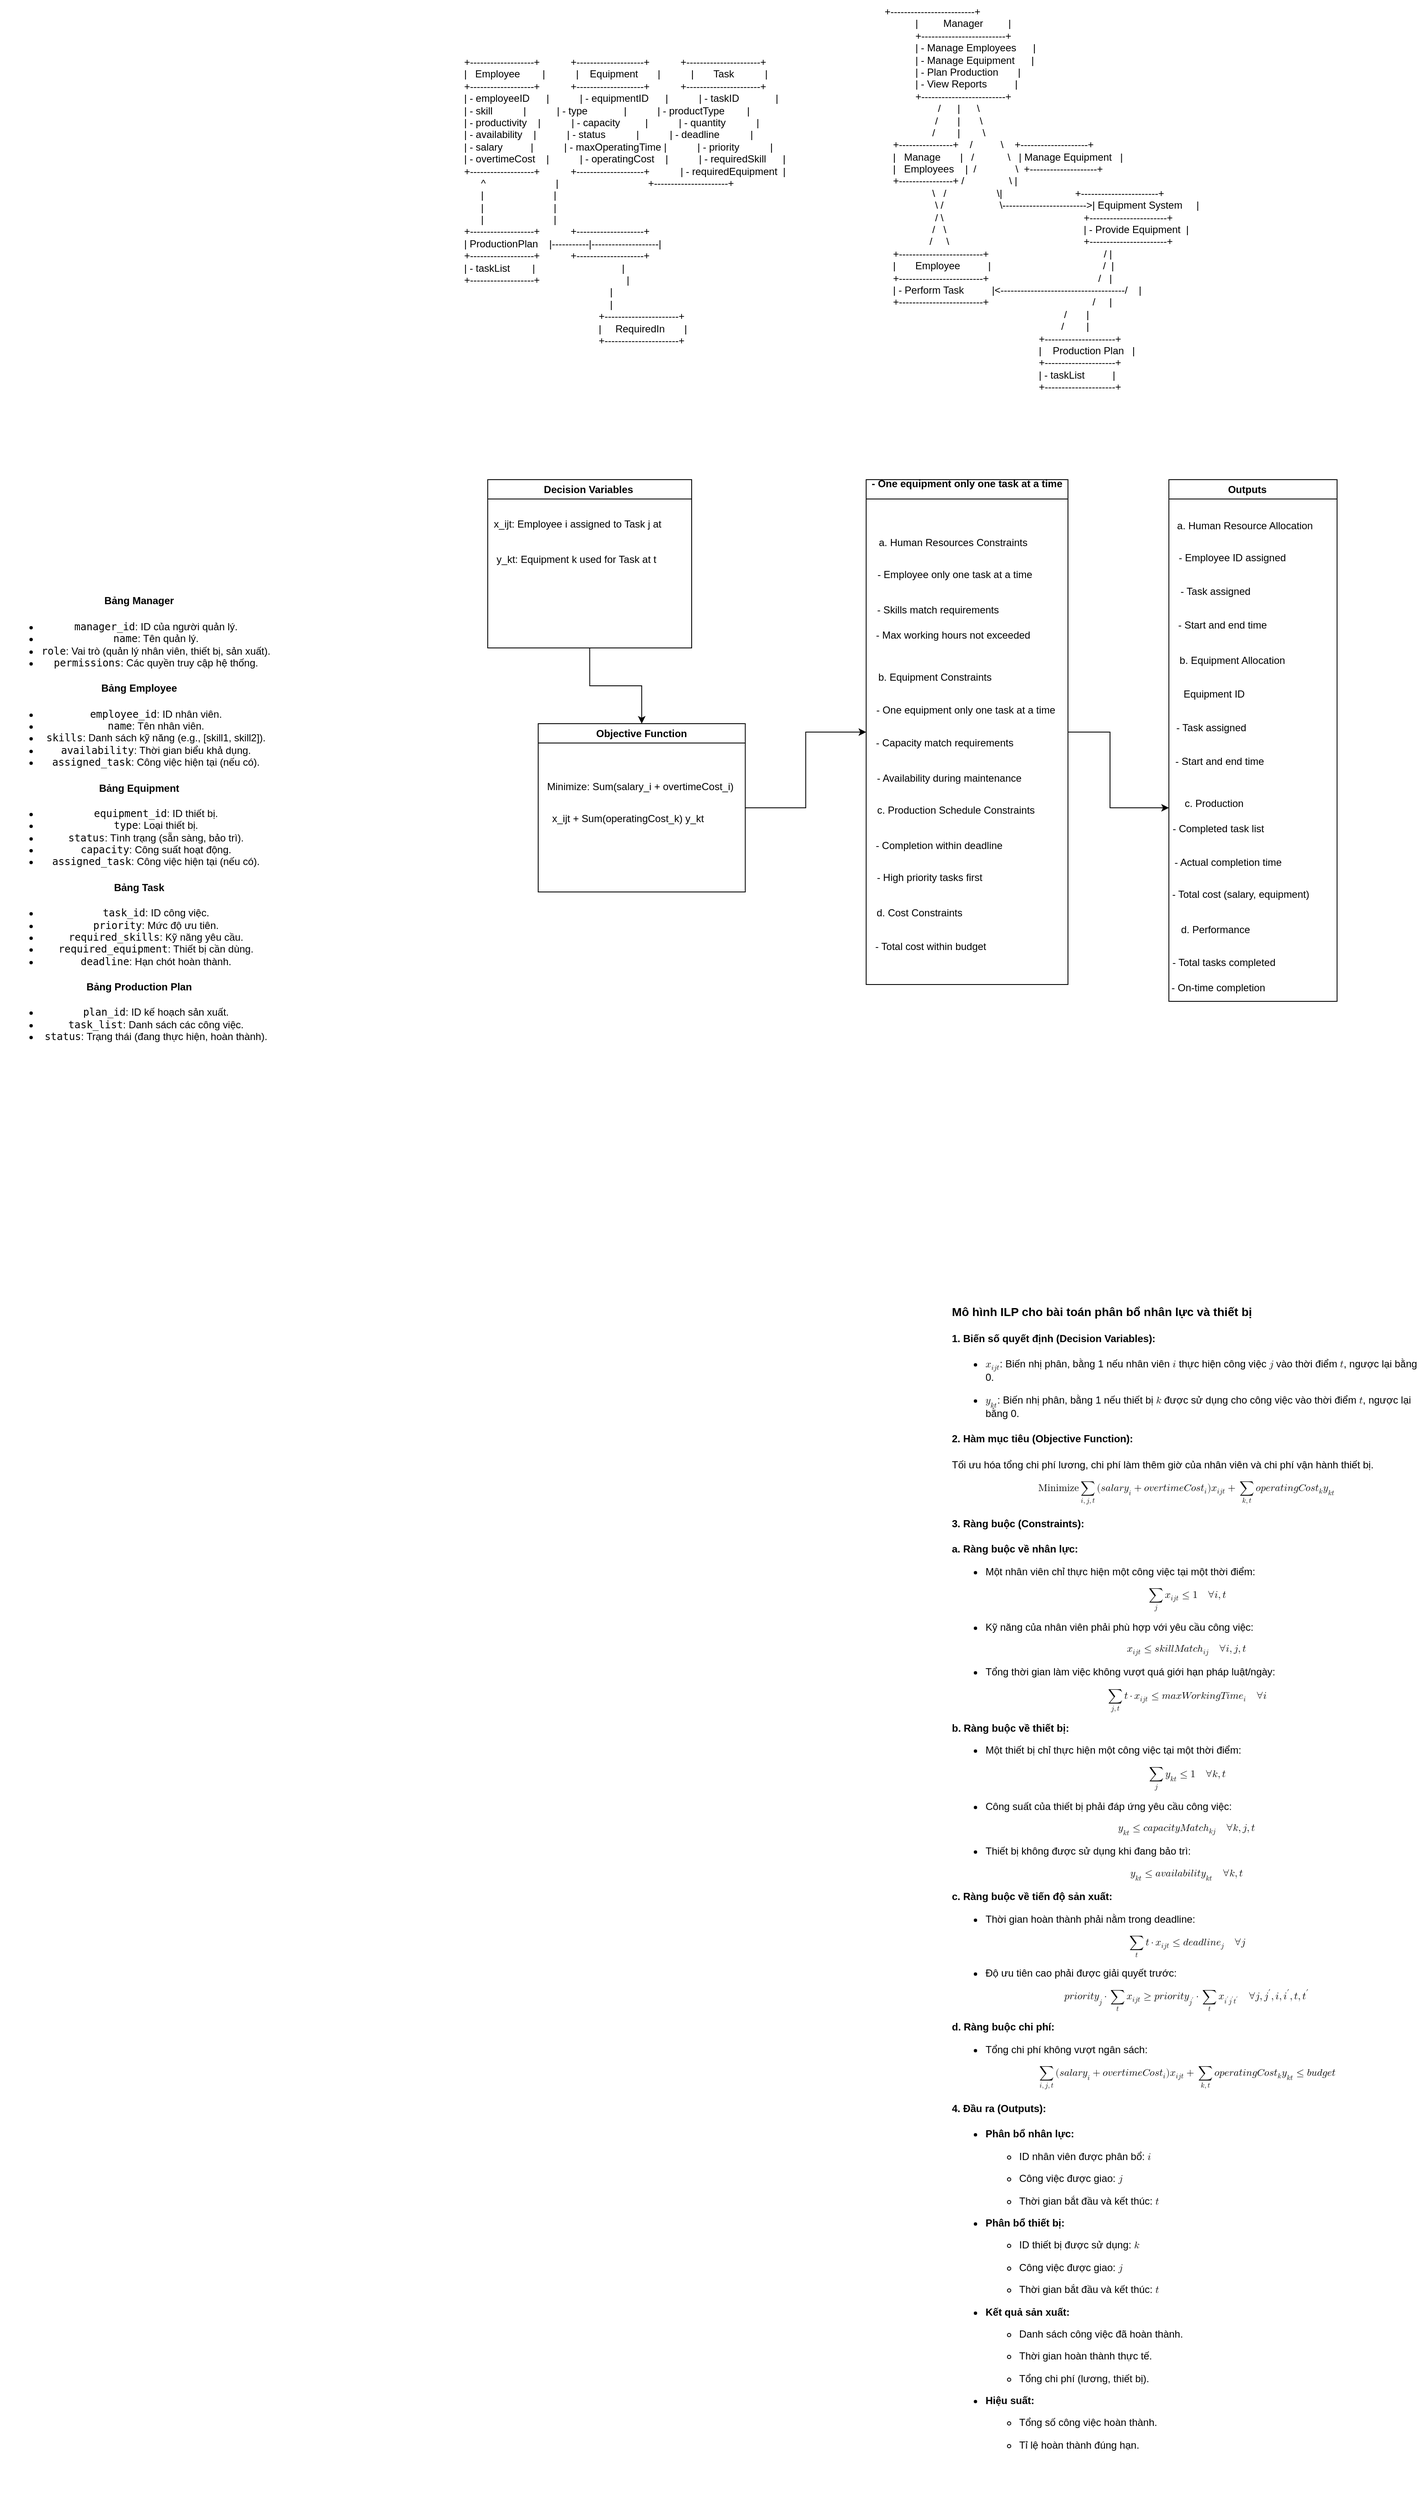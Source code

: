 <mxfile version="26.0.2">
  <diagram name="Trang-1" id="jA_AXnLiRbzz0pm_46H4">
    <mxGraphModel dx="1784" dy="441" grid="1" gridSize="10" guides="1" tooltips="1" connect="1" arrows="1" fold="1" page="1" pageScale="1" pageWidth="827" pageHeight="1169" math="0" shadow="0">
      <root>
        <mxCell id="0" />
        <mxCell id="1" parent="0" />
        <mxCell id="JEEnimab8nkdfy5USxq2-3" value="+-------------------+           +--------------------+           +----------------------+&#xa;|   Employee        |           |    Equipment       |           |       Task           |&#xa;+-------------------+           +--------------------+           +----------------------+&#xa;| - employeeID      |           | - equipmentID      |           | - taskID             |&#xa;| - skill           |           | - type             |           | - productType        |&#xa;| - productivity    |           | - capacity         |           | - quantity           |&#xa;| - availability    |           | - status           |           | - deadline           |&#xa;| - salary          |           | - maxOperatingTime |           | - priority           |&#xa;| - overtimeCost    |           | - operatingCost    |           | - requiredSkill      |&#xa;+-------------------+           +--------------------+           | - requiredEquipment  |&#xa;      ^                         |                                +----------------------+&#xa;      |                         |&#xa;      |                         |&#xa;      |                         |&#xa;+-------------------+           +--------------------+&#xa;| ProductionPlan    |-----------|--------------------|&#xa;+-------------------+           +--------------------+&#xa;| - taskList        |                               |&#xa;+-------------------+                               |&#xa;                                                    |&#xa;                                                    |&#xa;                                                +----------------------+&#xa;                                                |     RequiredIn       |&#xa;                                                +----------------------+" style="text;whiteSpace=wrap;" parent="1" vertex="1">
          <mxGeometry x="-80" y="90" width="700" height="470" as="geometry" />
        </mxCell>
        <mxCell id="JEEnimab8nkdfy5USxq2-4" value="+-------------------------+&#xa;           |         Manager         |&#xa;           +-------------------------+&#xa;           | - Manage Employees      |&#xa;           | - Manage Equipment      |&#xa;           | - Plan Production       |&#xa;           | - View Reports          |&#xa;           +-------------------------+&#xa;                   /      |      \&#xa;                  /       |       \&#xa;                 /        |        \&#xa;   +----------------+    /          \    +--------------------+&#xa;   |   Manage       |   /            \   | Manage Equipment   |&#xa;   |   Employees    |  /              \  +--------------------+&#xa;   +----------------+ /                \ |&#xa;                 \   /                  \|                          +-----------------------+&#xa;                  \ /                    \-------------------------&gt;| Equipment System     |&#xa;                  / \                                                  +-----------------------+&#xa;                 /   \                                                 | - Provide Equipment  |&#xa;                /     \                                                +-----------------------+&#xa;   +-------------------------+                                         / |&#xa;   |       Employee          |                                        /  |&#xa;   +-------------------------+                                       /   |&#xa;   | - Perform Task          |&lt;-------------------------------------/    |&#xa;   +-------------------------+                                     /     |&#xa;                                                                /       |&#xa;                                                               /        |&#xa;                                                       +---------------------+&#xa;                                                       |    Production Plan   |&#xa;                                                       +---------------------+&#xa;                                                       | - taskList          |&#xa;                                                       +---------------------+" style="text;whiteSpace=wrap;" parent="1" vertex="1">
          <mxGeometry x="420" y="30" width="410" height="480" as="geometry" />
        </mxCell>
        <mxCell id="CjVjsAyroETB7Jro9Hgo-1" value="&lt;h4&gt;&lt;strong&gt;&lt;br&gt;&lt;/strong&gt;&lt;/h4&gt;&lt;h4&gt;&lt;strong&gt;&lt;br&gt;&lt;/strong&gt;&lt;/h4&gt;&lt;h4&gt;&lt;strong&gt;&lt;br&gt;&lt;/strong&gt;&lt;/h4&gt;&lt;h4&gt;&lt;strong&gt;&lt;br&gt;&lt;/strong&gt;&lt;/h4&gt;&lt;h4&gt;&lt;strong&gt;&lt;br&gt;&lt;/strong&gt;&lt;/h4&gt;&lt;h4&gt;&lt;strong&gt;&lt;br&gt;&lt;/strong&gt;&lt;/h4&gt;&lt;h4&gt;&lt;strong&gt;Bảng Manager&lt;/strong&gt;&lt;/h4&gt;&lt;ul&gt;&lt;li&gt;&lt;code&gt;manager_id&lt;/code&gt;: ID của người quản lý.&lt;/li&gt;&lt;li&gt;&lt;code&gt;name&lt;/code&gt;: Tên quản lý.&lt;/li&gt;&lt;li&gt;&lt;code&gt;role&lt;/code&gt;: Vai trò (quản lý nhân viên, thiết bị, sản xuất).&lt;/li&gt;&lt;li&gt;&lt;code&gt;permissions&lt;/code&gt;: Các quyền truy cập hệ thống.&lt;/li&gt;&lt;/ul&gt;&lt;h4&gt;&lt;strong&gt;Bảng Employee&lt;/strong&gt;&lt;/h4&gt;&lt;ul&gt;&lt;li&gt;&lt;code&gt;employee_id&lt;/code&gt;: ID nhân viên.&lt;/li&gt;&lt;li&gt;&lt;code&gt;name&lt;/code&gt;: Tên nhân viên.&lt;/li&gt;&lt;li&gt;&lt;code&gt;skills&lt;/code&gt;: Danh sách kỹ năng (e.g., [skill1, skill2]).&lt;/li&gt;&lt;li&gt;&lt;code&gt;availability&lt;/code&gt;: Thời gian biểu khả dụng.&lt;/li&gt;&lt;li&gt;&lt;code&gt;assigned_task&lt;/code&gt;: Công việc hiện tại (nếu có).&lt;/li&gt;&lt;/ul&gt;&lt;h4&gt;&lt;strong&gt;Bảng Equipment&lt;/strong&gt;&lt;/h4&gt;&lt;ul&gt;&lt;li&gt;&lt;code&gt;equipment_id&lt;/code&gt;: ID thiết bị.&lt;/li&gt;&lt;li&gt;&lt;code&gt;type&lt;/code&gt;: Loại thiết bị.&lt;/li&gt;&lt;li&gt;&lt;code&gt;status&lt;/code&gt;: Tình trạng (sẵn sàng, bảo trì).&lt;/li&gt;&lt;li&gt;&lt;code&gt;capacity&lt;/code&gt;: Công suất hoạt động.&lt;/li&gt;&lt;li&gt;&lt;code&gt;assigned_task&lt;/code&gt;: Công việc hiện tại (nếu có).&lt;/li&gt;&lt;/ul&gt;&lt;h4&gt;&lt;strong&gt;Bảng Task&lt;/strong&gt;&lt;/h4&gt;&lt;ul&gt;&lt;li&gt;&lt;code&gt;task_id&lt;/code&gt;: ID công việc.&lt;/li&gt;&lt;li&gt;&lt;code&gt;priority&lt;/code&gt;: Mức độ ưu tiên.&lt;/li&gt;&lt;li&gt;&lt;code&gt;required_skills&lt;/code&gt;: Kỹ năng yêu cầu.&lt;/li&gt;&lt;li&gt;&lt;code&gt;required_equipment&lt;/code&gt;: Thiết bị cần dùng.&lt;/li&gt;&lt;li&gt;&lt;code&gt;deadline&lt;/code&gt;: Hạn chót hoàn thành.&lt;/li&gt;&lt;/ul&gt;&lt;h4&gt;&lt;strong&gt;Bảng Production Plan&lt;/strong&gt;&lt;/h4&gt;&lt;ul&gt;&lt;li&gt;&lt;code&gt;plan_id&lt;/code&gt;: ID kế hoạch sản xuất.&lt;/li&gt;&lt;li&gt;&lt;code&gt;task_list&lt;/code&gt;: Danh sách các công việc.&lt;/li&gt;&lt;li&gt;&lt;code&gt;status&lt;/code&gt;: Trạng thái (đang thực hiện, hoàn thành).&lt;/li&gt;&lt;/ul&gt;" style="text;html=1;align=center;verticalAlign=middle;resizable=0;points=[];autosize=1;strokeColor=none;fillColor=none;" parent="1" vertex="1">
          <mxGeometry x="-630" y="530" width="330" height="760" as="geometry" />
        </mxCell>
        <UserObject label="&lt;h3&gt;Mô hình ILP cho bài toán phân bổ nhân lực và thiết bị&lt;/h3&gt;&lt;h4&gt;1. Biến số quyết định (Decision Variables):&lt;/h4&gt;&lt;ul&gt;&lt;li&gt;&lt;p&gt;&lt;span&gt;&lt;span&gt;&lt;span&gt;&lt;math xmlns=&quot;http://www.w3.org/1998/Math/MathML&quot;&gt;&lt;mrow&gt;&lt;msub&gt;&lt;mi&gt;x&lt;/mi&gt;&lt;mrow&gt;&lt;mi&gt;i&lt;/mi&gt;&lt;mi&gt;j&lt;/mi&gt;&lt;mi&gt;t&lt;/mi&gt;&lt;/mrow&gt;&lt;/msub&gt;&lt;/mrow&gt;x_{ijt}&lt;/math&gt;&lt;/span&gt;&lt;/span&gt;: Biến nhị phân, bằng 1 nếu nhân viên &lt;span&gt;&lt;span&gt;&lt;math xmlns=&quot;http://www.w3.org/1998/Math/MathML&quot;&gt;&lt;mrow&gt;&lt;mi&gt;i&lt;/mi&gt;&lt;/mrow&gt;i&lt;/math&gt;&lt;/span&gt;&lt;/span&gt; thực hiện công việc &lt;span&gt;&lt;span&gt;&lt;math xmlns=&quot;http://www.w3.org/1998/Math/MathML&quot;&gt;&lt;mrow&gt;&lt;mi&gt;j&lt;/mi&gt;&lt;/mrow&gt;j&lt;/math&gt;&lt;/span&gt;&lt;/span&gt; vào thời điểm &lt;span&gt;&lt;span&gt;&lt;math xmlns=&quot;http://www.w3.org/1998/Math/MathML&quot;&gt;&lt;mrow&gt;&lt;mi&gt;t&lt;/mi&gt;&lt;/mrow&gt;t&lt;/math&gt;&lt;/span&gt;&lt;/span&gt;, ngược lại bằng 0.&lt;/span&gt;&lt;/p&gt;&lt;/li&gt;&lt;li&gt;&lt;p&gt;&lt;span&gt;&lt;span&gt;&lt;span&gt;&lt;math xmlns=&quot;http://www.w3.org/1998/Math/MathML&quot;&gt;&lt;mrow&gt;&lt;msub&gt;&lt;mi&gt;y&lt;/mi&gt;&lt;mrow&gt;&lt;mi&gt;k&lt;/mi&gt;&lt;mi&gt;t&lt;/mi&gt;&lt;/mrow&gt;&lt;/msub&gt;&lt;/mrow&gt;y_{kt}&lt;/math&gt;&lt;/span&gt;&lt;/span&gt;: Biến nhị phân, bằng 1 nếu thiết bị &lt;span&gt;&lt;span&gt;&lt;math xmlns=&quot;http://www.w3.org/1998/Math/MathML&quot;&gt;&lt;mrow&gt;&lt;mi&gt;k&lt;/mi&gt;&lt;/mrow&gt;k&lt;/math&gt;&lt;/span&gt;&lt;/span&gt; được sử dụng cho công việc vào thời điểm &lt;span&gt;&lt;span&gt;&lt;math xmlns=&quot;http://www.w3.org/1998/Math/MathML&quot;&gt;&lt;mrow&gt;&lt;mi&gt;t&lt;/mi&gt;&lt;/mrow&gt;t&lt;/math&gt;&lt;/span&gt;&lt;/span&gt;, ngược lại bằng 0.&lt;/span&gt;&lt;/p&gt;&lt;/li&gt;&lt;/ul&gt;&lt;h4&gt;2. Hàm mục tiêu (Objective Function):&lt;/h4&gt;&lt;p&gt;&lt;span&gt;Tối ưu hóa tổng chi phí lương, chi phí làm thêm giờ của nhân viên và chi phí vận hành thiết bị.&lt;/span&gt;&lt;/p&gt;&lt;div&gt;&lt;div&gt;&lt;span&gt;&lt;span&gt;&lt;math display=&quot;block&quot; xmlns=&quot;http://www.w3.org/1998/Math/MathML&quot;&gt;&lt;mrow&gt;&lt;mtext&gt;Minimize&lt;/mtext&gt;&lt;munder&gt;&lt;mo&gt;∑&lt;/mo&gt;&lt;mrow&gt;&lt;mi&gt;i&lt;/mi&gt;&lt;mo separator=&quot;true&quot;&gt;,&lt;/mo&gt;&lt;mi&gt;j&lt;/mi&gt;&lt;mo separator=&quot;true&quot;&gt;,&lt;/mo&gt;&lt;mi&gt;t&lt;/mi&gt;&lt;/mrow&gt;&lt;/munder&gt;&lt;mo stretchy=&quot;false&quot;&gt;(&lt;/mo&gt;&lt;mi&gt;s&lt;/mi&gt;&lt;mi&gt;a&lt;/mi&gt;&lt;mi&gt;l&lt;/mi&gt;&lt;mi&gt;a&lt;/mi&gt;&lt;mi&gt;r&lt;/mi&gt;&lt;msub&gt;&lt;mi&gt;y&lt;/mi&gt;&lt;mi&gt;i&lt;/mi&gt;&lt;/msub&gt;&lt;mo&gt;+&lt;/mo&gt;&lt;mi&gt;o&lt;/mi&gt;&lt;mi&gt;v&lt;/mi&gt;&lt;mi&gt;e&lt;/mi&gt;&lt;mi&gt;r&lt;/mi&gt;&lt;mi&gt;t&lt;/mi&gt;&lt;mi&gt;i&lt;/mi&gt;&lt;mi&gt;m&lt;/mi&gt;&lt;mi&gt;e&lt;/mi&gt;&lt;mi&gt;C&lt;/mi&gt;&lt;mi&gt;o&lt;/mi&gt;&lt;mi&gt;s&lt;/mi&gt;&lt;msub&gt;&lt;mi&gt;t&lt;/mi&gt;&lt;mi&gt;i&lt;/mi&gt;&lt;/msub&gt;&lt;mo stretchy=&quot;false&quot;&gt;)&lt;/mo&gt;&lt;msub&gt;&lt;mi&gt;x&lt;/mi&gt;&lt;mrow&gt;&lt;mi&gt;i&lt;/mi&gt;&lt;mi&gt;j&lt;/mi&gt;&lt;mi&gt;t&lt;/mi&gt;&lt;/mrow&gt;&lt;/msub&gt;&lt;mo&gt;+&lt;/mo&gt;&lt;munder&gt;&lt;mo&gt;∑&lt;/mo&gt;&lt;mrow&gt;&lt;mi&gt;k&lt;/mi&gt;&lt;mo separator=&quot;true&quot;&gt;,&lt;/mo&gt;&lt;mi&gt;t&lt;/mi&gt;&lt;/mrow&gt;&lt;/munder&gt;&lt;mi&gt;o&lt;/mi&gt;&lt;mi&gt;p&lt;/mi&gt;&lt;mi&gt;e&lt;/mi&gt;&lt;mi&gt;r&lt;/mi&gt;&lt;mi&gt;a&lt;/mi&gt;&lt;mi&gt;t&lt;/mi&gt;&lt;mi&gt;i&lt;/mi&gt;&lt;mi&gt;n&lt;/mi&gt;&lt;mi&gt;g&lt;/mi&gt;&lt;mi&gt;C&lt;/mi&gt;&lt;mi&gt;o&lt;/mi&gt;&lt;mi&gt;s&lt;/mi&gt;&lt;msub&gt;&lt;mi&gt;t&lt;/mi&gt;&lt;mi&gt;k&lt;/mi&gt;&lt;/msub&gt;&lt;msub&gt;&lt;mi&gt;y&lt;/mi&gt;&lt;mrow&gt;&lt;mi&gt;k&lt;/mi&gt;&lt;mi&gt;t&lt;/mi&gt;&lt;/mrow&gt;&lt;/msub&gt;&lt;/mrow&gt;\text{Minimize} \sum_{i,j,t} (salary_i + overtimeCost_i) x_{ijt} + \sum_{k,t} operatingCost_k y_{kt}&lt;/math&gt;&lt;/span&gt;&lt;/span&gt;&lt;/div&gt;&lt;/div&gt;&lt;h4&gt;3. Ràng buộc (Constraints):&lt;/h4&gt;&lt;p&gt;&lt;span&gt;&lt;strong&gt;a. Ràng buộc về nhân lực:&lt;/strong&gt;&lt;/span&gt;&lt;/p&gt;&lt;ul&gt;&lt;li&gt;&lt;p&gt;&lt;span&gt;Một nhân viên chỉ thực hiện một công việc tại một thời điểm:&lt;/span&gt;&lt;/p&gt;&lt;/li&gt;&lt;/ul&gt;&lt;div&gt;&lt;div&gt;&lt;span&gt;&lt;span&gt;&lt;math display=&quot;block&quot; xmlns=&quot;http://www.w3.org/1998/Math/MathML&quot;&gt;&lt;mrow&gt;&lt;munder&gt;&lt;mo&gt;∑&lt;/mo&gt;&lt;mi&gt;j&lt;/mi&gt;&lt;/munder&gt;&lt;msub&gt;&lt;mi&gt;x&lt;/mi&gt;&lt;mrow&gt;&lt;mi&gt;i&lt;/mi&gt;&lt;mi&gt;j&lt;/mi&gt;&lt;mi&gt;t&lt;/mi&gt;&lt;/mrow&gt;&lt;/msub&gt;&lt;mo&gt;≤&lt;/mo&gt;&lt;mn&gt;1&lt;/mn&gt;&lt;mspace width=&quot;1em&quot;&gt;&lt;/mspace&gt;&lt;mi mathvariant=&quot;normal&quot;&gt;∀&lt;/mi&gt;&lt;mi&gt;i&lt;/mi&gt;&lt;mo separator=&quot;true&quot;&gt;,&lt;/mo&gt;&lt;mi&gt;t&lt;/mi&gt;&lt;/mrow&gt;\sum_{j} x_{ijt} \leq 1 \quad \forall i, t&lt;/math&gt;&lt;/span&gt;&lt;/span&gt;&lt;/div&gt;&lt;/div&gt;&lt;ul&gt;&lt;li&gt;&lt;p&gt;&lt;span&gt;Kỹ năng của nhân viên phải phù hợp với yêu cầu công việc:&lt;/span&gt;&lt;/p&gt;&lt;/li&gt;&lt;/ul&gt;&lt;div&gt;&lt;div&gt;&lt;span&gt;&lt;span&gt;&lt;math display=&quot;block&quot; xmlns=&quot;http://www.w3.org/1998/Math/MathML&quot;&gt;&lt;mrow&gt;&lt;msub&gt;&lt;mi&gt;x&lt;/mi&gt;&lt;mrow&gt;&lt;mi&gt;i&lt;/mi&gt;&lt;mi&gt;j&lt;/mi&gt;&lt;mi&gt;t&lt;/mi&gt;&lt;/mrow&gt;&lt;/msub&gt;&lt;mo&gt;≤&lt;/mo&gt;&lt;mi&gt;s&lt;/mi&gt;&lt;mi&gt;k&lt;/mi&gt;&lt;mi&gt;i&lt;/mi&gt;&lt;mi&gt;l&lt;/mi&gt;&lt;mi&gt;l&lt;/mi&gt;&lt;mi&gt;M&lt;/mi&gt;&lt;mi&gt;a&lt;/mi&gt;&lt;mi&gt;t&lt;/mi&gt;&lt;mi&gt;c&lt;/mi&gt;&lt;msub&gt;&lt;mi&gt;h&lt;/mi&gt;&lt;mrow&gt;&lt;mi&gt;i&lt;/mi&gt;&lt;mi&gt;j&lt;/mi&gt;&lt;/mrow&gt;&lt;/msub&gt;&lt;mspace width=&quot;1em&quot;&gt;&lt;/mspace&gt;&lt;mi mathvariant=&quot;normal&quot;&gt;∀&lt;/mi&gt;&lt;mi&gt;i&lt;/mi&gt;&lt;mo separator=&quot;true&quot;&gt;,&lt;/mo&gt;&lt;mi&gt;j&lt;/mi&gt;&lt;mo separator=&quot;true&quot;&gt;,&lt;/mo&gt;&lt;mi&gt;t&lt;/mi&gt;&lt;/mrow&gt;x_{ijt} \leq skillMatch_{ij} \quad \forall i, j, t&lt;/math&gt;&lt;/span&gt;&lt;/span&gt;&lt;/div&gt;&lt;/div&gt;&lt;ul&gt;&lt;li&gt;&lt;p&gt;&lt;span&gt;Tổng thời gian làm việc không vượt quá giới hạn pháp luật/ngày:&lt;/span&gt;&lt;/p&gt;&lt;/li&gt;&lt;/ul&gt;&lt;div&gt;&lt;div&gt;&lt;span&gt;&lt;span&gt;&lt;math display=&quot;block&quot; xmlns=&quot;http://www.w3.org/1998/Math/MathML&quot;&gt;&lt;mrow&gt;&lt;munder&gt;&lt;mo&gt;∑&lt;/mo&gt;&lt;mrow&gt;&lt;mi&gt;j&lt;/mi&gt;&lt;mo separator=&quot;true&quot;&gt;,&lt;/mo&gt;&lt;mi&gt;t&lt;/mi&gt;&lt;/mrow&gt;&lt;/munder&gt;&lt;mi&gt;t&lt;/mi&gt;&lt;mo&gt;⋅&lt;/mo&gt;&lt;msub&gt;&lt;mi&gt;x&lt;/mi&gt;&lt;mrow&gt;&lt;mi&gt;i&lt;/mi&gt;&lt;mi&gt;j&lt;/mi&gt;&lt;mi&gt;t&lt;/mi&gt;&lt;/mrow&gt;&lt;/msub&gt;&lt;mo&gt;≤&lt;/mo&gt;&lt;mi&gt;m&lt;/mi&gt;&lt;mi&gt;a&lt;/mi&gt;&lt;mi&gt;x&lt;/mi&gt;&lt;mi&gt;W&lt;/mi&gt;&lt;mi&gt;o&lt;/mi&gt;&lt;mi&gt;r&lt;/mi&gt;&lt;mi&gt;k&lt;/mi&gt;&lt;mi&gt;i&lt;/mi&gt;&lt;mi&gt;n&lt;/mi&gt;&lt;mi&gt;g&lt;/mi&gt;&lt;mi&gt;T&lt;/mi&gt;&lt;mi&gt;i&lt;/mi&gt;&lt;mi&gt;m&lt;/mi&gt;&lt;msub&gt;&lt;mi&gt;e&lt;/mi&gt;&lt;mi&gt;i&lt;/mi&gt;&lt;/msub&gt;&lt;mspace width=&quot;1em&quot;&gt;&lt;/mspace&gt;&lt;mi mathvariant=&quot;normal&quot;&gt;∀&lt;/mi&gt;&lt;mi&gt;i&lt;/mi&gt;&lt;/mrow&gt;\sum_{j,t} t \cdot x_{ijt} \leq maxWorkingTime_i \quad \forall i&lt;/math&gt;&lt;/span&gt;&lt;/span&gt;&lt;/div&gt;&lt;/div&gt;&lt;p&gt;&lt;span&gt;&lt;strong&gt;b. Ràng buộc về thiết bị:&lt;/strong&gt;&lt;/span&gt;&lt;/p&gt;&lt;ul&gt;&lt;li&gt;&lt;p&gt;&lt;span&gt;Một thiết bị chỉ thực hiện một công việc tại một thời điểm:&lt;/span&gt;&lt;/p&gt;&lt;/li&gt;&lt;/ul&gt;&lt;div&gt;&lt;div&gt;&lt;span&gt;&lt;span&gt;&lt;math display=&quot;block&quot; xmlns=&quot;http://www.w3.org/1998/Math/MathML&quot;&gt;&lt;mrow&gt;&lt;munder&gt;&lt;mo&gt;∑&lt;/mo&gt;&lt;mi&gt;j&lt;/mi&gt;&lt;/munder&gt;&lt;msub&gt;&lt;mi&gt;y&lt;/mi&gt;&lt;mrow&gt;&lt;mi&gt;k&lt;/mi&gt;&lt;mi&gt;t&lt;/mi&gt;&lt;/mrow&gt;&lt;/msub&gt;&lt;mo&gt;≤&lt;/mo&gt;&lt;mn&gt;1&lt;/mn&gt;&lt;mspace width=&quot;1em&quot;&gt;&lt;/mspace&gt;&lt;mi mathvariant=&quot;normal&quot;&gt;∀&lt;/mi&gt;&lt;mi&gt;k&lt;/mi&gt;&lt;mo separator=&quot;true&quot;&gt;,&lt;/mo&gt;&lt;mi&gt;t&lt;/mi&gt;&lt;/mrow&gt;\sum_{j} y_{kt} \leq 1 \quad \forall k, t&lt;/math&gt;&lt;/span&gt;&lt;/span&gt;&lt;/div&gt;&lt;/div&gt;&lt;ul&gt;&lt;li&gt;&lt;p&gt;&lt;span&gt;Công suất của thiết bị phải đáp ứng yêu cầu công việc:&lt;/span&gt;&lt;/p&gt;&lt;/li&gt;&lt;/ul&gt;&lt;div&gt;&lt;div&gt;&lt;span&gt;&lt;span&gt;&lt;math display=&quot;block&quot; xmlns=&quot;http://www.w3.org/1998/Math/MathML&quot;&gt;&lt;mrow&gt;&lt;msub&gt;&lt;mi&gt;y&lt;/mi&gt;&lt;mrow&gt;&lt;mi&gt;k&lt;/mi&gt;&lt;mi&gt;t&lt;/mi&gt;&lt;/mrow&gt;&lt;/msub&gt;&lt;mo&gt;≤&lt;/mo&gt;&lt;mi&gt;c&lt;/mi&gt;&lt;mi&gt;a&lt;/mi&gt;&lt;mi&gt;p&lt;/mi&gt;&lt;mi&gt;a&lt;/mi&gt;&lt;mi&gt;c&lt;/mi&gt;&lt;mi&gt;i&lt;/mi&gt;&lt;mi&gt;t&lt;/mi&gt;&lt;mi&gt;y&lt;/mi&gt;&lt;mi&gt;M&lt;/mi&gt;&lt;mi&gt;a&lt;/mi&gt;&lt;mi&gt;t&lt;/mi&gt;&lt;mi&gt;c&lt;/mi&gt;&lt;msub&gt;&lt;mi&gt;h&lt;/mi&gt;&lt;mrow&gt;&lt;mi&gt;k&lt;/mi&gt;&lt;mi&gt;j&lt;/mi&gt;&lt;/mrow&gt;&lt;/msub&gt;&lt;mspace width=&quot;1em&quot;&gt;&lt;/mspace&gt;&lt;mi mathvariant=&quot;normal&quot;&gt;∀&lt;/mi&gt;&lt;mi&gt;k&lt;/mi&gt;&lt;mo separator=&quot;true&quot;&gt;,&lt;/mo&gt;&lt;mi&gt;j&lt;/mi&gt;&lt;mo separator=&quot;true&quot;&gt;,&lt;/mo&gt;&lt;mi&gt;t&lt;/mi&gt;&lt;/mrow&gt;y_{kt} \leq capacityMatch_{kj} \quad \forall k, j, t&lt;/math&gt;&lt;/span&gt;&lt;/span&gt;&lt;/div&gt;&lt;/div&gt;&lt;ul&gt;&lt;li&gt;&lt;p&gt;&lt;span&gt;Thiết bị không được sử dụng khi đang bảo trì:&lt;/span&gt;&lt;/p&gt;&lt;/li&gt;&lt;/ul&gt;&lt;div&gt;&lt;div&gt;&lt;span&gt;&lt;span&gt;&lt;math display=&quot;block&quot; xmlns=&quot;http://www.w3.org/1998/Math/MathML&quot;&gt;&lt;mrow&gt;&lt;msub&gt;&lt;mi&gt;y&lt;/mi&gt;&lt;mrow&gt;&lt;mi&gt;k&lt;/mi&gt;&lt;mi&gt;t&lt;/mi&gt;&lt;/mrow&gt;&lt;/msub&gt;&lt;mo&gt;≤&lt;/mo&gt;&lt;mi&gt;a&lt;/mi&gt;&lt;mi&gt;v&lt;/mi&gt;&lt;mi&gt;a&lt;/mi&gt;&lt;mi&gt;i&lt;/mi&gt;&lt;mi&gt;l&lt;/mi&gt;&lt;mi&gt;a&lt;/mi&gt;&lt;mi&gt;b&lt;/mi&gt;&lt;mi&gt;i&lt;/mi&gt;&lt;mi&gt;l&lt;/mi&gt;&lt;mi&gt;i&lt;/mi&gt;&lt;mi&gt;t&lt;/mi&gt;&lt;msub&gt;&lt;mi&gt;y&lt;/mi&gt;&lt;mrow&gt;&lt;mi&gt;k&lt;/mi&gt;&lt;mi&gt;t&lt;/mi&gt;&lt;/mrow&gt;&lt;/msub&gt;&lt;mspace width=&quot;1em&quot;&gt;&lt;/mspace&gt;&lt;mi mathvariant=&quot;normal&quot;&gt;∀&lt;/mi&gt;&lt;mi&gt;k&lt;/mi&gt;&lt;mo separator=&quot;true&quot;&gt;,&lt;/mo&gt;&lt;mi&gt;t&lt;/mi&gt;&lt;/mrow&gt;y_{kt} \leq availability_{kt} \quad \forall k, t&lt;/math&gt;&lt;/span&gt;&lt;/span&gt;&lt;/div&gt;&lt;/div&gt;&lt;p&gt;&lt;span&gt;&lt;strong&gt;c. Ràng buộc về tiến độ sản xuất:&lt;/strong&gt;&lt;/span&gt;&lt;/p&gt;&lt;ul&gt;&lt;li&gt;&lt;p&gt;&lt;span&gt;Thời gian hoàn thành phải nằm trong deadline:&lt;/span&gt;&lt;/p&gt;&lt;/li&gt;&lt;/ul&gt;&lt;div&gt;&lt;div&gt;&lt;span&gt;&lt;span&gt;&lt;math display=&quot;block&quot; xmlns=&quot;http://www.w3.org/1998/Math/MathML&quot;&gt;&lt;mrow&gt;&lt;munder&gt;&lt;mo&gt;∑&lt;/mo&gt;&lt;mi&gt;t&lt;/mi&gt;&lt;/munder&gt;&lt;mi&gt;t&lt;/mi&gt;&lt;mo&gt;⋅&lt;/mo&gt;&lt;msub&gt;&lt;mi&gt;x&lt;/mi&gt;&lt;mrow&gt;&lt;mi&gt;i&lt;/mi&gt;&lt;mi&gt;j&lt;/mi&gt;&lt;mi&gt;t&lt;/mi&gt;&lt;/mrow&gt;&lt;/msub&gt;&lt;mo&gt;≤&lt;/mo&gt;&lt;mi&gt;d&lt;/mi&gt;&lt;mi&gt;e&lt;/mi&gt;&lt;mi&gt;a&lt;/mi&gt;&lt;mi&gt;d&lt;/mi&gt;&lt;mi&gt;l&lt;/mi&gt;&lt;mi&gt;i&lt;/mi&gt;&lt;mi&gt;n&lt;/mi&gt;&lt;msub&gt;&lt;mi&gt;e&lt;/mi&gt;&lt;mi&gt;j&lt;/mi&gt;&lt;/msub&gt;&lt;mspace width=&quot;1em&quot;&gt;&lt;/mspace&gt;&lt;mi mathvariant=&quot;normal&quot;&gt;∀&lt;/mi&gt;&lt;mi&gt;j&lt;/mi&gt;&lt;/mrow&gt;\sum_{t} t \cdot x_{ijt} \leq deadline_j \quad \forall j&lt;/math&gt;&lt;/span&gt;&lt;/span&gt;&lt;/div&gt;&lt;/div&gt;&lt;ul&gt;&lt;li&gt;&lt;p&gt;&lt;span&gt;Độ ưu tiên cao phải được giải quyết trước:&lt;/span&gt;&lt;/p&gt;&lt;/li&gt;&lt;/ul&gt;&lt;div&gt;&lt;div&gt;&lt;span&gt;&lt;span&gt;&lt;math display=&quot;block&quot; xmlns=&quot;http://www.w3.org/1998/Math/MathML&quot;&gt;&lt;mrow&gt;&lt;mi&gt;p&lt;/mi&gt;&lt;mi&gt;r&lt;/mi&gt;&lt;mi&gt;i&lt;/mi&gt;&lt;mi&gt;o&lt;/mi&gt;&lt;mi&gt;r&lt;/mi&gt;&lt;mi&gt;i&lt;/mi&gt;&lt;mi&gt;t&lt;/mi&gt;&lt;msub&gt;&lt;mi&gt;y&lt;/mi&gt;&lt;mi&gt;j&lt;/mi&gt;&lt;/msub&gt;&lt;mo&gt;⋅&lt;/mo&gt;&lt;munder&gt;&lt;mo&gt;∑&lt;/mo&gt;&lt;mi&gt;t&lt;/mi&gt;&lt;/munder&gt;&lt;msub&gt;&lt;mi&gt;x&lt;/mi&gt;&lt;mrow&gt;&lt;mi&gt;i&lt;/mi&gt;&lt;mi&gt;j&lt;/mi&gt;&lt;mi&gt;t&lt;/mi&gt;&lt;/mrow&gt;&lt;/msub&gt;&lt;mo&gt;≥&lt;/mo&gt;&lt;mi&gt;p&lt;/mi&gt;&lt;mi&gt;r&lt;/mi&gt;&lt;mi&gt;i&lt;/mi&gt;&lt;mi&gt;o&lt;/mi&gt;&lt;mi&gt;r&lt;/mi&gt;&lt;mi&gt;i&lt;/mi&gt;&lt;mi&gt;t&lt;/mi&gt;&lt;msub&gt;&lt;mi&gt;y&lt;/mi&gt;&lt;msup&gt;&lt;mi&gt;j&lt;/mi&gt;&lt;mo rspace=&quot;0em&quot; lspace=&quot;0em&quot; mathvariant=&quot;normal&quot;&gt;′&lt;/mo&gt;&lt;/msup&gt;&lt;/msub&gt;&lt;mo&gt;⋅&lt;/mo&gt;&lt;munder&gt;&lt;mo&gt;∑&lt;/mo&gt;&lt;mi&gt;t&lt;/mi&gt;&lt;/munder&gt;&lt;msub&gt;&lt;mi&gt;x&lt;/mi&gt;&lt;mrow&gt;&lt;msup&gt;&lt;mi&gt;i&lt;/mi&gt;&lt;mo rspace=&quot;0em&quot; lspace=&quot;0em&quot; mathvariant=&quot;normal&quot;&gt;′&lt;/mo&gt;&lt;/msup&gt;&lt;msup&gt;&lt;mi&gt;j&lt;/mi&gt;&lt;mo rspace=&quot;0em&quot; lspace=&quot;0em&quot; mathvariant=&quot;normal&quot;&gt;′&lt;/mo&gt;&lt;/msup&gt;&lt;msup&gt;&lt;mi&gt;t&lt;/mi&gt;&lt;mo rspace=&quot;0em&quot; lspace=&quot;0em&quot; mathvariant=&quot;normal&quot;&gt;′&lt;/mo&gt;&lt;/msup&gt;&lt;/mrow&gt;&lt;/msub&gt;&lt;mspace width=&quot;1em&quot;&gt;&lt;/mspace&gt;&lt;mi mathvariant=&quot;normal&quot;&gt;∀&lt;/mi&gt;&lt;mi&gt;j&lt;/mi&gt;&lt;mo separator=&quot;true&quot;&gt;,&lt;/mo&gt;&lt;msup&gt;&lt;mi&gt;j&lt;/mi&gt;&lt;mo rspace=&quot;0em&quot; lspace=&quot;0em&quot; mathvariant=&quot;normal&quot;&gt;′&lt;/mo&gt;&lt;/msup&gt;&lt;mo separator=&quot;true&quot;&gt;,&lt;/mo&gt;&lt;mi&gt;i&lt;/mi&gt;&lt;mo separator=&quot;true&quot;&gt;,&lt;/mo&gt;&lt;msup&gt;&lt;mi&gt;i&lt;/mi&gt;&lt;mo rspace=&quot;0em&quot; lspace=&quot;0em&quot; mathvariant=&quot;normal&quot;&gt;′&lt;/mo&gt;&lt;/msup&gt;&lt;mo separator=&quot;true&quot;&gt;,&lt;/mo&gt;&lt;mi&gt;t&lt;/mi&gt;&lt;mo separator=&quot;true&quot;&gt;,&lt;/mo&gt;&lt;msup&gt;&lt;mi&gt;t&lt;/mi&gt;&lt;mo rspace=&quot;0em&quot; lspace=&quot;0em&quot; mathvariant=&quot;normal&quot;&gt;′&lt;/mo&gt;&lt;/msup&gt;&lt;/mrow&gt;priority_j \cdot \sum_{t} x_{ijt} \geq priority_{j&#39;} \cdot \sum_{t} x_{i&#39;j&#39;t&#39;} \quad \forall j, j&#39;, i, i&#39;, t, t&#39;&lt;/math&gt;&lt;/span&gt;&lt;/span&gt;&lt;/div&gt;&lt;/div&gt;&lt;p&gt;&lt;span&gt;&lt;strong&gt;d. Ràng buộc chi phí:&lt;/strong&gt;&lt;/span&gt;&lt;/p&gt;&lt;ul&gt;&lt;li&gt;&lt;p&gt;&lt;span&gt;Tổng chi phí không vượt ngân sách:&lt;/span&gt;&lt;/p&gt;&lt;/li&gt;&lt;/ul&gt;&lt;div&gt;&lt;div&gt;&lt;span&gt;&lt;span&gt;&lt;math display=&quot;block&quot; xmlns=&quot;http://www.w3.org/1998/Math/MathML&quot;&gt;&lt;mrow&gt;&lt;munder&gt;&lt;mo&gt;∑&lt;/mo&gt;&lt;mrow&gt;&lt;mi&gt;i&lt;/mi&gt;&lt;mo separator=&quot;true&quot;&gt;,&lt;/mo&gt;&lt;mi&gt;j&lt;/mi&gt;&lt;mo separator=&quot;true&quot;&gt;,&lt;/mo&gt;&lt;mi&gt;t&lt;/mi&gt;&lt;/mrow&gt;&lt;/munder&gt;&lt;mo stretchy=&quot;false&quot;&gt;(&lt;/mo&gt;&lt;mi&gt;s&lt;/mi&gt;&lt;mi&gt;a&lt;/mi&gt;&lt;mi&gt;l&lt;/mi&gt;&lt;mi&gt;a&lt;/mi&gt;&lt;mi&gt;r&lt;/mi&gt;&lt;msub&gt;&lt;mi&gt;y&lt;/mi&gt;&lt;mi&gt;i&lt;/mi&gt;&lt;/msub&gt;&lt;mo&gt;+&lt;/mo&gt;&lt;mi&gt;o&lt;/mi&gt;&lt;mi&gt;v&lt;/mi&gt;&lt;mi&gt;e&lt;/mi&gt;&lt;mi&gt;r&lt;/mi&gt;&lt;mi&gt;t&lt;/mi&gt;&lt;mi&gt;i&lt;/mi&gt;&lt;mi&gt;m&lt;/mi&gt;&lt;mi&gt;e&lt;/mi&gt;&lt;mi&gt;C&lt;/mi&gt;&lt;mi&gt;o&lt;/mi&gt;&lt;mi&gt;s&lt;/mi&gt;&lt;msub&gt;&lt;mi&gt;t&lt;/mi&gt;&lt;mi&gt;i&lt;/mi&gt;&lt;/msub&gt;&lt;mo stretchy=&quot;false&quot;&gt;)&lt;/mo&gt;&lt;msub&gt;&lt;mi&gt;x&lt;/mi&gt;&lt;mrow&gt;&lt;mi&gt;i&lt;/mi&gt;&lt;mi&gt;j&lt;/mi&gt;&lt;mi&gt;t&lt;/mi&gt;&lt;/mrow&gt;&lt;/msub&gt;&lt;mo&gt;+&lt;/mo&gt;&lt;munder&gt;&lt;mo&gt;∑&lt;/mo&gt;&lt;mrow&gt;&lt;mi&gt;k&lt;/mi&gt;&lt;mo separator=&quot;true&quot;&gt;,&lt;/mo&gt;&lt;mi&gt;t&lt;/mi&gt;&lt;/mrow&gt;&lt;/munder&gt;&lt;mi&gt;o&lt;/mi&gt;&lt;mi&gt;p&lt;/mi&gt;&lt;mi&gt;e&lt;/mi&gt;&lt;mi&gt;r&lt;/mi&gt;&lt;mi&gt;a&lt;/mi&gt;&lt;mi&gt;t&lt;/mi&gt;&lt;mi&gt;i&lt;/mi&gt;&lt;mi&gt;n&lt;/mi&gt;&lt;mi&gt;g&lt;/mi&gt;&lt;mi&gt;C&lt;/mi&gt;&lt;mi&gt;o&lt;/mi&gt;&lt;mi&gt;s&lt;/mi&gt;&lt;msub&gt;&lt;mi&gt;t&lt;/mi&gt;&lt;mi&gt;k&lt;/mi&gt;&lt;/msub&gt;&lt;msub&gt;&lt;mi&gt;y&lt;/mi&gt;&lt;mrow&gt;&lt;mi&gt;k&lt;/mi&gt;&lt;mi&gt;t&lt;/mi&gt;&lt;/mrow&gt;&lt;/msub&gt;&lt;mo&gt;≤&lt;/mo&gt;&lt;mi&gt;b&lt;/mi&gt;&lt;mi&gt;u&lt;/mi&gt;&lt;mi&gt;d&lt;/mi&gt;&lt;mi&gt;g&lt;/mi&gt;&lt;mi&gt;e&lt;/mi&gt;&lt;mi&gt;t&lt;/mi&gt;&lt;/mrow&gt;\sum_{i,j,t} (salary_i + overtimeCost_i) x_{ijt} + \sum_{k,t} operatingCost_k y_{kt} \leq budget&lt;/math&gt;&lt;/span&gt;&lt;/span&gt;&lt;/div&gt;&lt;/div&gt;&lt;h4&gt;4. Đầu ra (Outputs):&lt;/h4&gt;&lt;ul&gt;&lt;li&gt;&lt;p&gt;&lt;span&gt;&lt;strong&gt;Phân bổ nhân lực:&lt;/strong&gt;&lt;/span&gt;&lt;/p&gt;&lt;ul&gt;&lt;li&gt;&lt;p&gt;&lt;span&gt;ID nhân viên được phân bổ: &lt;span&gt;&lt;span&gt;&lt;math xmlns=&quot;http://www.w3.org/1998/Math/MathML&quot;&gt;&lt;mrow&gt;&lt;mi&gt;i&lt;/mi&gt;&lt;/mrow&gt;i&lt;/math&gt;&lt;/span&gt;&lt;/span&gt;&lt;/span&gt;&lt;/p&gt;&lt;/li&gt;&lt;li&gt;&lt;p&gt;&lt;span&gt;Công việc được giao: &lt;span&gt;&lt;span&gt;&lt;math xmlns=&quot;http://www.w3.org/1998/Math/MathML&quot;&gt;&lt;mrow&gt;&lt;mi&gt;j&lt;/mi&gt;&lt;/mrow&gt;j&lt;/math&gt;&lt;/span&gt;&lt;/span&gt;&lt;/span&gt;&lt;/p&gt;&lt;/li&gt;&lt;li&gt;&lt;p&gt;&lt;span&gt;Thời gian bắt đầu và kết thúc: &lt;span&gt;&lt;span&gt;&lt;math xmlns=&quot;http://www.w3.org/1998/Math/MathML&quot;&gt;&lt;mrow&gt;&lt;mi&gt;t&lt;/mi&gt;&lt;/mrow&gt;t&lt;/math&gt;&lt;/span&gt;&lt;/span&gt;&lt;/span&gt;&lt;/p&gt;&lt;/li&gt;&lt;/ul&gt;&lt;/li&gt;&lt;li&gt;&lt;p&gt;&lt;span&gt;&lt;strong&gt;Phân bổ thiết bị:&lt;/strong&gt;&lt;/span&gt;&lt;/p&gt;&lt;ul&gt;&lt;li&gt;&lt;p&gt;&lt;span&gt;ID thiết bị được sử dụng: &lt;span&gt;&lt;span&gt;&lt;math xmlns=&quot;http://www.w3.org/1998/Math/MathML&quot;&gt;&lt;mrow&gt;&lt;mi&gt;k&lt;/mi&gt;&lt;/mrow&gt;k&lt;/math&gt;&lt;/span&gt;&lt;/span&gt;&lt;/span&gt;&lt;/p&gt;&lt;/li&gt;&lt;li&gt;&lt;p&gt;&lt;span&gt;Công việc được giao: &lt;span&gt;&lt;span&gt;&lt;math xmlns=&quot;http://www.w3.org/1998/Math/MathML&quot;&gt;&lt;mrow&gt;&lt;mi&gt;j&lt;/mi&gt;&lt;/mrow&gt;j&lt;/math&gt;&lt;/span&gt;&lt;/span&gt;&lt;/span&gt;&lt;/p&gt;&lt;/li&gt;&lt;li&gt;&lt;p&gt;&lt;span&gt;Thời gian bắt đầu và kết thúc: &lt;span&gt;&lt;span&gt;&lt;math xmlns=&quot;http://www.w3.org/1998/Math/MathML&quot;&gt;&lt;mrow&gt;&lt;mi&gt;t&lt;/mi&gt;&lt;/mrow&gt;t&lt;/math&gt;&lt;/span&gt;&lt;/span&gt;&lt;/span&gt;&lt;/p&gt;&lt;/li&gt;&lt;/ul&gt;&lt;/li&gt;&lt;li&gt;&lt;p&gt;&lt;span&gt;&lt;strong&gt;Kết quả sản xuất:&lt;/strong&gt;&lt;/span&gt;&lt;/p&gt;&lt;ul&gt;&lt;li&gt;&lt;p&gt;&lt;span&gt;Danh sách công việc đã hoàn thành.&lt;/span&gt;&lt;/p&gt;&lt;/li&gt;&lt;li&gt;&lt;p&gt;&lt;span&gt;Thời gian hoàn thành thực tế.&lt;/span&gt;&lt;/p&gt;&lt;/li&gt;&lt;li&gt;&lt;p&gt;&lt;span&gt;Tổng chi phí (lương, thiết bị).&lt;/span&gt;&lt;/p&gt;&lt;/li&gt;&lt;/ul&gt;&lt;/li&gt;&lt;li&gt;&lt;p&gt;&lt;span&gt;&lt;strong&gt;Hiệu suất:&lt;/strong&gt;&lt;/span&gt;&lt;/p&gt;&lt;ul&gt;&lt;li&gt;&lt;p&gt;&lt;span&gt;Tổng số công việc hoàn thành.&lt;/span&gt;&lt;/p&gt;&lt;/li&gt;&lt;li&gt;&lt;p&gt;&lt;span&gt;Tỉ lệ hoàn thành đúng hạn.&lt;/span&gt;&lt;/p&gt;&lt;/li&gt;&lt;/ul&gt;&lt;/li&gt;&lt;/ul&gt;" link="&lt;h3&gt;Mô hình ILP cho bài toán phân bổ nhân lực và thiết bị&lt;/h3&gt;&lt;h4&gt;1. Biến số quyết định (Decision Variables):&lt;/h4&gt;&lt;ul&gt;&lt;li&gt;&lt;p&gt;&lt;span&gt;&lt;span&gt;&lt;span&gt;&lt;math xmlns=&quot;http://www.w3.org/1998/Math/MathML&quot;&gt;&lt;mrow&gt;&lt;msub&gt;&lt;mi&gt;x&lt;/mi&gt;&lt;mrow&gt;&lt;mi&gt;i&lt;/mi&gt;&lt;mi&gt;j&lt;/mi&gt;&lt;mi&gt;t&lt;/mi&gt;&lt;/mrow&gt;&lt;/msub&gt;&lt;/mrow&gt;x_{ijt}&lt;/math&gt;&lt;/span&gt;&lt;/span&gt;: Biến nhị phân, bằng 1 nếu nhân viên &lt;span&gt;&lt;span&gt;&lt;math xmlns=&quot;http://www.w3.org/1998/Math/MathML&quot;&gt;&lt;mrow&gt;&lt;mi&gt;i&lt;/mi&gt;&lt;/mrow&gt;i&lt;/math&gt;&lt;/span&gt;&lt;/span&gt; thực hiện công việc &lt;span&gt;&lt;span&gt;&lt;math xmlns=&quot;http://www.w3.org/1998/Math/MathML&quot;&gt;&lt;mrow&gt;&lt;mi&gt;j&lt;/mi&gt;&lt;/mrow&gt;j&lt;/math&gt;&lt;/span&gt;&lt;/span&gt; vào thời điểm &lt;span&gt;&lt;span&gt;&lt;math xmlns=&quot;http://www.w3.org/1998/Math/MathML&quot;&gt;&lt;mrow&gt;&lt;mi&gt;t&lt;/mi&gt;&lt;/mrow&gt;t&lt;/math&gt;&lt;/span&gt;&lt;/span&gt;, ngược lại bằng 0.&lt;/span&gt;&lt;/p&gt;&lt;/li&gt;&lt;li&gt;&lt;p&gt;&lt;span&gt;&lt;span&gt;&lt;span&gt;&lt;math xmlns=&quot;http://www.w3.org/1998/Math/MathML&quot;&gt;&lt;mrow&gt;&lt;msub&gt;&lt;mi&gt;y&lt;/mi&gt;&lt;mrow&gt;&lt;mi&gt;k&lt;/mi&gt;&lt;mi&gt;t&lt;/mi&gt;&lt;/mrow&gt;&lt;/msub&gt;&lt;/mrow&gt;y_{kt}&lt;/math&gt;&lt;/span&gt;&lt;/span&gt;: Biến nhị phân, bằng 1 nếu thiết bị &lt;span&gt;&lt;span&gt;&lt;math xmlns=&quot;http://www.w3.org/1998/Math/MathML&quot;&gt;&lt;mrow&gt;&lt;mi&gt;k&lt;/mi&gt;&lt;/mrow&gt;k&lt;/math&gt;&lt;/span&gt;&lt;/span&gt; được sử dụng cho công việc vào thời điểm &lt;span&gt;&lt;span&gt;&lt;math xmlns=&quot;http://www.w3.org/1998/Math/MathML&quot;&gt;&lt;mrow&gt;&lt;mi&gt;t&lt;/mi&gt;&lt;/mrow&gt;t&lt;/math&gt;&lt;/span&gt;&lt;/span&gt;, ngược lại bằng 0.&lt;/span&gt;&lt;/p&gt;&lt;/li&gt;&lt;/ul&gt;&lt;h4&gt;2. Hàm mục tiêu (Objective Function):&lt;/h4&gt;&lt;p&gt;&lt;span&gt;Tối ưu hóa tổng chi phí lương, chi phí làm thêm giờ của nhân viên và chi phí vận hành thiết bị.&lt;/span&gt;&lt;/p&gt;&lt;div&gt;&lt;div&gt;&lt;span&gt;&lt;span&gt;&lt;math display=&quot;block&quot; xmlns=&quot;http://www.w3.org/1998/Math/MathML&quot;&gt;&lt;mrow&gt;&lt;mtext&gt;Minimize&lt;/mtext&gt;&lt;munder&gt;&lt;mo&gt;∑&lt;/mo&gt;&lt;mrow&gt;&lt;mi&gt;i&lt;/mi&gt;&lt;mo separator=&quot;true&quot;&gt;,&lt;/mo&gt;&lt;mi&gt;j&lt;/mi&gt;&lt;mo separator=&quot;true&quot;&gt;,&lt;/mo&gt;&lt;mi&gt;t&lt;/mi&gt;&lt;/mrow&gt;&lt;/munder&gt;&lt;mo stretchy=&quot;false&quot;&gt;(&lt;/mo&gt;&lt;mi&gt;s&lt;/mi&gt;&lt;mi&gt;a&lt;/mi&gt;&lt;mi&gt;l&lt;/mi&gt;&lt;mi&gt;a&lt;/mi&gt;&lt;mi&gt;r&lt;/mi&gt;&lt;msub&gt;&lt;mi&gt;y&lt;/mi&gt;&lt;mi&gt;i&lt;/mi&gt;&lt;/msub&gt;&lt;mo&gt;+&lt;/mo&gt;&lt;mi&gt;o&lt;/mi&gt;&lt;mi&gt;v&lt;/mi&gt;&lt;mi&gt;e&lt;/mi&gt;&lt;mi&gt;r&lt;/mi&gt;&lt;mi&gt;t&lt;/mi&gt;&lt;mi&gt;i&lt;/mi&gt;&lt;mi&gt;m&lt;/mi&gt;&lt;mi&gt;e&lt;/mi&gt;&lt;mi&gt;C&lt;/mi&gt;&lt;mi&gt;o&lt;/mi&gt;&lt;mi&gt;s&lt;/mi&gt;&lt;msub&gt;&lt;mi&gt;t&lt;/mi&gt;&lt;mi&gt;i&lt;/mi&gt;&lt;/msub&gt;&lt;mo stretchy=&quot;false&quot;&gt;)&lt;/mo&gt;&lt;msub&gt;&lt;mi&gt;x&lt;/mi&gt;&lt;mrow&gt;&lt;mi&gt;i&lt;/mi&gt;&lt;mi&gt;j&lt;/mi&gt;&lt;mi&gt;t&lt;/mi&gt;&lt;/mrow&gt;&lt;/msub&gt;&lt;mo&gt;+&lt;/mo&gt;&lt;munder&gt;&lt;mo&gt;∑&lt;/mo&gt;&lt;mrow&gt;&lt;mi&gt;k&lt;/mi&gt;&lt;mo separator=&quot;true&quot;&gt;,&lt;/mo&gt;&lt;mi&gt;t&lt;/mi&gt;&lt;/mrow&gt;&lt;/munder&gt;&lt;mi&gt;o&lt;/mi&gt;&lt;mi&gt;p&lt;/mi&gt;&lt;mi&gt;e&lt;/mi&gt;&lt;mi&gt;r&lt;/mi&gt;&lt;mi&gt;a&lt;/mi&gt;&lt;mi&gt;t&lt;/mi&gt;&lt;mi&gt;i&lt;/mi&gt;&lt;mi&gt;n&lt;/mi&gt;&lt;mi&gt;g&lt;/mi&gt;&lt;mi&gt;C&lt;/mi&gt;&lt;mi&gt;o&lt;/mi&gt;&lt;mi&gt;s&lt;/mi&gt;&lt;msub&gt;&lt;mi&gt;t&lt;/mi&gt;&lt;mi&gt;k&lt;/mi&gt;&lt;/msub&gt;&lt;msub&gt;&lt;mi&gt;y&lt;/mi&gt;&lt;mrow&gt;&lt;mi&gt;k&lt;/mi&gt;&lt;mi&gt;t&lt;/mi&gt;&lt;/mrow&gt;&lt;/msub&gt;&lt;/mrow&gt;\text{Minimize} \sum_{i,j,t} (salary_i + overtimeCost_i) x_{ijt} + \sum_{k,t} operatingCost_k y_{kt}&lt;/math&gt;&lt;/span&gt;&lt;/span&gt;&lt;/div&gt;&lt;/div&gt;&lt;h4&gt;3. Ràng buộc (Constraints):&lt;/h4&gt;&lt;p&gt;&lt;span&gt;&lt;strong&gt;a. Ràng buộc về nhân lực:&lt;/strong&gt;&lt;/span&gt;&lt;/p&gt;&lt;ul&gt;&lt;li&gt;&lt;p&gt;&lt;span&gt;Một nhân viên chỉ thực hiện một công việc tại một thời điểm:&lt;/span&gt;&lt;/p&gt;&lt;/li&gt;&lt;/ul&gt;&lt;div&gt;&lt;div&gt;&lt;span&gt;&lt;span&gt;&lt;math display=&quot;block&quot; xmlns=&quot;http://www.w3.org/1998/Math/MathML&quot;&gt;&lt;mrow&gt;&lt;munder&gt;&lt;mo&gt;∑&lt;/mo&gt;&lt;mi&gt;j&lt;/mi&gt;&lt;/munder&gt;&lt;msub&gt;&lt;mi&gt;x&lt;/mi&gt;&lt;mrow&gt;&lt;mi&gt;i&lt;/mi&gt;&lt;mi&gt;j&lt;/mi&gt;&lt;mi&gt;t&lt;/mi&gt;&lt;/mrow&gt;&lt;/msub&gt;&lt;mo&gt;≤&lt;/mo&gt;&lt;mn&gt;1&lt;/mn&gt;&lt;mspace width=&quot;1em&quot;&gt;&lt;/mspace&gt;&lt;mi mathvariant=&quot;normal&quot;&gt;∀&lt;/mi&gt;&lt;mi&gt;i&lt;/mi&gt;&lt;mo separator=&quot;true&quot;&gt;,&lt;/mo&gt;&lt;mi&gt;t&lt;/mi&gt;&lt;/mrow&gt;\sum_{j} x_{ijt} \leq 1 \quad \forall i, t&lt;/math&gt;&lt;/span&gt;&lt;/span&gt;&lt;/div&gt;&lt;/div&gt;&lt;ul&gt;&lt;li&gt;&lt;p&gt;&lt;span&gt;Kỹ năng của nhân viên phải phù hợp với yêu cầu công việc:&lt;/span&gt;&lt;/p&gt;&lt;/li&gt;&lt;/ul&gt;&lt;div&gt;&lt;div&gt;&lt;span&gt;&lt;span&gt;&lt;math display=&quot;block&quot; xmlns=&quot;http://www.w3.org/1998/Math/MathML&quot;&gt;&lt;mrow&gt;&lt;msub&gt;&lt;mi&gt;x&lt;/mi&gt;&lt;mrow&gt;&lt;mi&gt;i&lt;/mi&gt;&lt;mi&gt;j&lt;/mi&gt;&lt;mi&gt;t&lt;/mi&gt;&lt;/mrow&gt;&lt;/msub&gt;&lt;mo&gt;≤&lt;/mo&gt;&lt;mi&gt;s&lt;/mi&gt;&lt;mi&gt;k&lt;/mi&gt;&lt;mi&gt;i&lt;/mi&gt;&lt;mi&gt;l&lt;/mi&gt;&lt;mi&gt;l&lt;/mi&gt;&lt;mi&gt;M&lt;/mi&gt;&lt;mi&gt;a&lt;/mi&gt;&lt;mi&gt;t&lt;/mi&gt;&lt;mi&gt;c&lt;/mi&gt;&lt;msub&gt;&lt;mi&gt;h&lt;/mi&gt;&lt;mrow&gt;&lt;mi&gt;i&lt;/mi&gt;&lt;mi&gt;j&lt;/mi&gt;&lt;/mrow&gt;&lt;/msub&gt;&lt;mspace width=&quot;1em&quot;&gt;&lt;/mspace&gt;&lt;mi mathvariant=&quot;normal&quot;&gt;∀&lt;/mi&gt;&lt;mi&gt;i&lt;/mi&gt;&lt;mo separator=&quot;true&quot;&gt;,&lt;/mo&gt;&lt;mi&gt;j&lt;/mi&gt;&lt;mo separator=&quot;true&quot;&gt;,&lt;/mo&gt;&lt;mi&gt;t&lt;/mi&gt;&lt;/mrow&gt;x_{ijt} \leq skillMatch_{ij} \quad \forall i, j, t&lt;/math&gt;&lt;/span&gt;&lt;/span&gt;&lt;/div&gt;&lt;/div&gt;&lt;ul&gt;&lt;li&gt;&lt;p&gt;&lt;span&gt;Tổng thời gian làm việc không vượt quá giới hạn pháp luật/ngày:&lt;/span&gt;&lt;/p&gt;&lt;/li&gt;&lt;/ul&gt;&lt;div&gt;&lt;div&gt;&lt;span&gt;&lt;span&gt;&lt;math display=&quot;block&quot; xmlns=&quot;http://www.w3.org/1998/Math/MathML&quot;&gt;&lt;mrow&gt;&lt;munder&gt;&lt;mo&gt;∑&lt;/mo&gt;&lt;mrow&gt;&lt;mi&gt;j&lt;/mi&gt;&lt;mo separator=&quot;true&quot;&gt;,&lt;/mo&gt;&lt;mi&gt;t&lt;/mi&gt;&lt;/mrow&gt;&lt;/munder&gt;&lt;mi&gt;t&lt;/mi&gt;&lt;mo&gt;⋅&lt;/mo&gt;&lt;msub&gt;&lt;mi&gt;x&lt;/mi&gt;&lt;mrow&gt;&lt;mi&gt;i&lt;/mi&gt;&lt;mi&gt;j&lt;/mi&gt;&lt;mi&gt;t&lt;/mi&gt;&lt;/mrow&gt;&lt;/msub&gt;&lt;mo&gt;≤&lt;/mo&gt;&lt;mi&gt;m&lt;/mi&gt;&lt;mi&gt;a&lt;/mi&gt;&lt;mi&gt;x&lt;/mi&gt;&lt;mi&gt;W&lt;/mi&gt;&lt;mi&gt;o&lt;/mi&gt;&lt;mi&gt;r&lt;/mi&gt;&lt;mi&gt;k&lt;/mi&gt;&lt;mi&gt;i&lt;/mi&gt;&lt;mi&gt;n&lt;/mi&gt;&lt;mi&gt;g&lt;/mi&gt;&lt;mi&gt;T&lt;/mi&gt;&lt;mi&gt;i&lt;/mi&gt;&lt;mi&gt;m&lt;/mi&gt;&lt;msub&gt;&lt;mi&gt;e&lt;/mi&gt;&lt;mi&gt;i&lt;/mi&gt;&lt;/msub&gt;&lt;mspace width=&quot;1em&quot;&gt;&lt;/mspace&gt;&lt;mi mathvariant=&quot;normal&quot;&gt;∀&lt;/mi&gt;&lt;mi&gt;i&lt;/mi&gt;&lt;/mrow&gt;\sum_{j,t} t \cdot x_{ijt} \leq maxWorkingTime_i \quad \forall i&lt;/math&gt;&lt;/span&gt;&lt;/span&gt;&lt;/div&gt;&lt;/div&gt;&lt;p&gt;&lt;span&gt;&lt;strong&gt;b. Ràng buộc về thiết bị:&lt;/strong&gt;&lt;/span&gt;&lt;/p&gt;&lt;ul&gt;&lt;li&gt;&lt;p&gt;&lt;span&gt;Một thiết bị chỉ thực hiện một công việc tại một thời điểm:&lt;/span&gt;&lt;/p&gt;&lt;/li&gt;&lt;/ul&gt;&lt;div&gt;&lt;div&gt;&lt;span&gt;&lt;span&gt;&lt;math display=&quot;block&quot; xmlns=&quot;http://www.w3.org/1998/Math/MathML&quot;&gt;&lt;mrow&gt;&lt;munder&gt;&lt;mo&gt;∑&lt;/mo&gt;&lt;mi&gt;j&lt;/mi&gt;&lt;/munder&gt;&lt;msub&gt;&lt;mi&gt;y&lt;/mi&gt;&lt;mrow&gt;&lt;mi&gt;k&lt;/mi&gt;&lt;mi&gt;t&lt;/mi&gt;&lt;/mrow&gt;&lt;/msub&gt;&lt;mo&gt;≤&lt;/mo&gt;&lt;mn&gt;1&lt;/mn&gt;&lt;mspace width=&quot;1em&quot;&gt;&lt;/mspace&gt;&lt;mi mathvariant=&quot;normal&quot;&gt;∀&lt;/mi&gt;&lt;mi&gt;k&lt;/mi&gt;&lt;mo separator=&quot;true&quot;&gt;,&lt;/mo&gt;&lt;mi&gt;t&lt;/mi&gt;&lt;/mrow&gt;\sum_{j} y_{kt} \leq 1 \quad \forall k, t&lt;/math&gt;&lt;/span&gt;&lt;/span&gt;&lt;/div&gt;&lt;/div&gt;&lt;ul&gt;&lt;li&gt;&lt;p&gt;&lt;span&gt;Công suất của thiết bị phải đáp ứng yêu cầu công việc:&lt;/span&gt;&lt;/p&gt;&lt;/li&gt;&lt;/ul&gt;&lt;div&gt;&lt;div&gt;&lt;span&gt;&lt;span&gt;&lt;math display=&quot;block&quot; xmlns=&quot;http://www.w3.org/1998/Math/MathML&quot;&gt;&lt;mrow&gt;&lt;msub&gt;&lt;mi&gt;y&lt;/mi&gt;&lt;mrow&gt;&lt;mi&gt;k&lt;/mi&gt;&lt;mi&gt;t&lt;/mi&gt;&lt;/mrow&gt;&lt;/msub&gt;&lt;mo&gt;≤&lt;/mo&gt;&lt;mi&gt;c&lt;/mi&gt;&lt;mi&gt;a&lt;/mi&gt;&lt;mi&gt;p&lt;/mi&gt;&lt;mi&gt;a&lt;/mi&gt;&lt;mi&gt;c&lt;/mi&gt;&lt;mi&gt;i&lt;/mi&gt;&lt;mi&gt;t&lt;/mi&gt;&lt;mi&gt;y&lt;/mi&gt;&lt;mi&gt;M&lt;/mi&gt;&lt;mi&gt;a&lt;/mi&gt;&lt;mi&gt;t&lt;/mi&gt;&lt;mi&gt;c&lt;/mi&gt;&lt;msub&gt;&lt;mi&gt;h&lt;/mi&gt;&lt;mrow&gt;&lt;mi&gt;k&lt;/mi&gt;&lt;mi&gt;j&lt;/mi&gt;&lt;/mrow&gt;&lt;/msub&gt;&lt;mspace width=&quot;1em&quot;&gt;&lt;/mspace&gt;&lt;mi mathvariant=&quot;normal&quot;&gt;∀&lt;/mi&gt;&lt;mi&gt;k&lt;/mi&gt;&lt;mo separator=&quot;true&quot;&gt;,&lt;/mo&gt;&lt;mi&gt;j&lt;/mi&gt;&lt;mo separator=&quot;true&quot;&gt;,&lt;/mo&gt;&lt;mi&gt;t&lt;/mi&gt;&lt;/mrow&gt;y_{kt} \leq capacityMatch_{kj} \quad \forall k, j, t&lt;/math&gt;&lt;/span&gt;&lt;/span&gt;&lt;/div&gt;&lt;/div&gt;&lt;ul&gt;&lt;li&gt;&lt;p&gt;&lt;span&gt;Thiết bị không được sử dụng khi đang bảo trì:&lt;/span&gt;&lt;/p&gt;&lt;/li&gt;&lt;/ul&gt;&lt;div&gt;&lt;div&gt;&lt;span&gt;&lt;span&gt;&lt;math display=&quot;block&quot; xmlns=&quot;http://www.w3.org/1998/Math/MathML&quot;&gt;&lt;mrow&gt;&lt;msub&gt;&lt;mi&gt;y&lt;/mi&gt;&lt;mrow&gt;&lt;mi&gt;k&lt;/mi&gt;&lt;mi&gt;t&lt;/mi&gt;&lt;/mrow&gt;&lt;/msub&gt;&lt;mo&gt;≤&lt;/mo&gt;&lt;mi&gt;a&lt;/mi&gt;&lt;mi&gt;v&lt;/mi&gt;&lt;mi&gt;a&lt;/mi&gt;&lt;mi&gt;i&lt;/mi&gt;&lt;mi&gt;l&lt;/mi&gt;&lt;mi&gt;a&lt;/mi&gt;&lt;mi&gt;b&lt;/mi&gt;&lt;mi&gt;i&lt;/mi&gt;&lt;mi&gt;l&lt;/mi&gt;&lt;mi&gt;i&lt;/mi&gt;&lt;mi&gt;t&lt;/mi&gt;&lt;msub&gt;&lt;mi&gt;y&lt;/mi&gt;&lt;mrow&gt;&lt;mi&gt;k&lt;/mi&gt;&lt;mi&gt;t&lt;/mi&gt;&lt;/mrow&gt;&lt;/msub&gt;&lt;mspace width=&quot;1em&quot;&gt;&lt;/mspace&gt;&lt;mi mathvariant=&quot;normal&quot;&gt;∀&lt;/mi&gt;&lt;mi&gt;k&lt;/mi&gt;&lt;mo separator=&quot;true&quot;&gt;,&lt;/mo&gt;&lt;mi&gt;t&lt;/mi&gt;&lt;/mrow&gt;y_{kt} \leq availability_{kt} \quad \forall k, t&lt;/math&gt;&lt;/span&gt;&lt;/span&gt;&lt;/div&gt;&lt;/div&gt;&lt;p&gt;&lt;span&gt;&lt;strong&gt;c. Ràng buộc về tiến độ sản xuất:&lt;/strong&gt;&lt;/span&gt;&lt;/p&gt;&lt;ul&gt;&lt;li&gt;&lt;p&gt;&lt;span&gt;Thời gian hoàn thành phải nằm trong deadline:&lt;/span&gt;&lt;/p&gt;&lt;/li&gt;&lt;/ul&gt;&lt;div&gt;&lt;div&gt;&lt;span&gt;&lt;span&gt;&lt;math display=&quot;block&quot; xmlns=&quot;http://www.w3.org/1998/Math/MathML&quot;&gt;&lt;mrow&gt;&lt;munder&gt;&lt;mo&gt;∑&lt;/mo&gt;&lt;mi&gt;t&lt;/mi&gt;&lt;/munder&gt;&lt;mi&gt;t&lt;/mi&gt;&lt;mo&gt;⋅&lt;/mo&gt;&lt;msub&gt;&lt;mi&gt;x&lt;/mi&gt;&lt;mrow&gt;&lt;mi&gt;i&lt;/mi&gt;&lt;mi&gt;j&lt;/mi&gt;&lt;mi&gt;t&lt;/mi&gt;&lt;/mrow&gt;&lt;/msub&gt;&lt;mo&gt;≤&lt;/mo&gt;&lt;mi&gt;d&lt;/mi&gt;&lt;mi&gt;e&lt;/mi&gt;&lt;mi&gt;a&lt;/mi&gt;&lt;mi&gt;d&lt;/mi&gt;&lt;mi&gt;l&lt;/mi&gt;&lt;mi&gt;i&lt;/mi&gt;&lt;mi&gt;n&lt;/mi&gt;&lt;msub&gt;&lt;mi&gt;e&lt;/mi&gt;&lt;mi&gt;j&lt;/mi&gt;&lt;/msub&gt;&lt;mspace width=&quot;1em&quot;&gt;&lt;/mspace&gt;&lt;mi mathvariant=&quot;normal&quot;&gt;∀&lt;/mi&gt;&lt;mi&gt;j&lt;/mi&gt;&lt;/mrow&gt;\sum_{t} t \cdot x_{ijt} \leq deadline_j \quad \forall j&lt;/math&gt;&lt;/span&gt;&lt;/span&gt;&lt;/div&gt;&lt;/div&gt;&lt;ul&gt;&lt;li&gt;&lt;p&gt;&lt;span&gt;Độ ưu tiên cao phải được giải quyết trước:&lt;/span&gt;&lt;/p&gt;&lt;/li&gt;&lt;/ul&gt;&lt;div&gt;&lt;div&gt;&lt;span&gt;&lt;span&gt;&lt;math display=&quot;block&quot; xmlns=&quot;http://www.w3.org/1998/Math/MathML&quot;&gt;&lt;mrow&gt;&lt;mi&gt;p&lt;/mi&gt;&lt;mi&gt;r&lt;/mi&gt;&lt;mi&gt;i&lt;/mi&gt;&lt;mi&gt;o&lt;/mi&gt;&lt;mi&gt;r&lt;/mi&gt;&lt;mi&gt;i&lt;/mi&gt;&lt;mi&gt;t&lt;/mi&gt;&lt;msub&gt;&lt;mi&gt;y&lt;/mi&gt;&lt;mi&gt;j&lt;/mi&gt;&lt;/msub&gt;&lt;mo&gt;⋅&lt;/mo&gt;&lt;munder&gt;&lt;mo&gt;∑&lt;/mo&gt;&lt;mi&gt;t&lt;/mi&gt;&lt;/munder&gt;&lt;msub&gt;&lt;mi&gt;x&lt;/mi&gt;&lt;mrow&gt;&lt;mi&gt;i&lt;/mi&gt;&lt;mi&gt;j&lt;/mi&gt;&lt;mi&gt;t&lt;/mi&gt;&lt;/mrow&gt;&lt;/msub&gt;&lt;mo&gt;≥&lt;/mo&gt;&lt;mi&gt;p&lt;/mi&gt;&lt;mi&gt;r&lt;/mi&gt;&lt;mi&gt;i&lt;/mi&gt;&lt;mi&gt;o&lt;/mi&gt;&lt;mi&gt;r&lt;/mi&gt;&lt;mi&gt;i&lt;/mi&gt;&lt;mi&gt;t&lt;/mi&gt;&lt;msub&gt;&lt;mi&gt;y&lt;/mi&gt;&lt;msup&gt;&lt;mi&gt;j&lt;/mi&gt;&lt;mo rspace=&quot;0em&quot; lspace=&quot;0em&quot; mathvariant=&quot;normal&quot;&gt;′&lt;/mo&gt;&lt;/msup&gt;&lt;/msub&gt;&lt;mo&gt;⋅&lt;/mo&gt;&lt;munder&gt;&lt;mo&gt;∑&lt;/mo&gt;&lt;mi&gt;t&lt;/mi&gt;&lt;/munder&gt;&lt;msub&gt;&lt;mi&gt;x&lt;/mi&gt;&lt;mrow&gt;&lt;msup&gt;&lt;mi&gt;i&lt;/mi&gt;&lt;mo rspace=&quot;0em&quot; lspace=&quot;0em&quot; mathvariant=&quot;normal&quot;&gt;′&lt;/mo&gt;&lt;/msup&gt;&lt;msup&gt;&lt;mi&gt;j&lt;/mi&gt;&lt;mo rspace=&quot;0em&quot; lspace=&quot;0em&quot; mathvariant=&quot;normal&quot;&gt;′&lt;/mo&gt;&lt;/msup&gt;&lt;msup&gt;&lt;mi&gt;t&lt;/mi&gt;&lt;mo rspace=&quot;0em&quot; lspace=&quot;0em&quot; mathvariant=&quot;normal&quot;&gt;′&lt;/mo&gt;&lt;/msup&gt;&lt;/mrow&gt;&lt;/msub&gt;&lt;mspace width=&quot;1em&quot;&gt;&lt;/mspace&gt;&lt;mi mathvariant=&quot;normal&quot;&gt;∀&lt;/mi&gt;&lt;mi&gt;j&lt;/mi&gt;&lt;mo separator=&quot;true&quot;&gt;,&lt;/mo&gt;&lt;msup&gt;&lt;mi&gt;j&lt;/mi&gt;&lt;mo rspace=&quot;0em&quot; lspace=&quot;0em&quot; mathvariant=&quot;normal&quot;&gt;′&lt;/mo&gt;&lt;/msup&gt;&lt;mo separator=&quot;true&quot;&gt;,&lt;/mo&gt;&lt;mi&gt;i&lt;/mi&gt;&lt;mo separator=&quot;true&quot;&gt;,&lt;/mo&gt;&lt;msup&gt;&lt;mi&gt;i&lt;/mi&gt;&lt;mo rspace=&quot;0em&quot; lspace=&quot;0em&quot; mathvariant=&quot;normal&quot;&gt;′&lt;/mo&gt;&lt;/msup&gt;&lt;mo separator=&quot;true&quot;&gt;,&lt;/mo&gt;&lt;mi&gt;t&lt;/mi&gt;&lt;mo separator=&quot;true&quot;&gt;,&lt;/mo&gt;&lt;msup&gt;&lt;mi&gt;t&lt;/mi&gt;&lt;mo rspace=&quot;0em&quot; lspace=&quot;0em&quot; mathvariant=&quot;normal&quot;&gt;′&lt;/mo&gt;&lt;/msup&gt;&lt;/mrow&gt;priority_j \cdot \sum_{t} x_{ijt} \geq priority_{j&#39;} \cdot \sum_{t} x_{i&#39;j&#39;t&#39;} \quad \forall j, j&#39;, i, i&#39;, t, t&#39;&lt;/math&gt;&lt;/span&gt;&lt;/span&gt;&lt;/div&gt;&lt;/div&gt;&lt;p&gt;&lt;span&gt;&lt;strong&gt;d. Ràng buộc chi phí:&lt;/strong&gt;&lt;/span&gt;&lt;/p&gt;&lt;ul&gt;&lt;li&gt;&lt;p&gt;&lt;span&gt;Tổng chi phí không vượt ngân sách:&lt;/span&gt;&lt;/p&gt;&lt;/li&gt;&lt;/ul&gt;&lt;div&gt;&lt;div&gt;&lt;span&gt;&lt;span&gt;&lt;math display=&quot;block&quot; xmlns=&quot;http://www.w3.org/1998/Math/MathML&quot;&gt;&lt;mrow&gt;&lt;munder&gt;&lt;mo&gt;∑&lt;/mo&gt;&lt;mrow&gt;&lt;mi&gt;i&lt;/mi&gt;&lt;mo separator=&quot;true&quot;&gt;,&lt;/mo&gt;&lt;mi&gt;j&lt;/mi&gt;&lt;mo separator=&quot;true&quot;&gt;,&lt;/mo&gt;&lt;mi&gt;t&lt;/mi&gt;&lt;/mrow&gt;&lt;/munder&gt;&lt;mo stretchy=&quot;false&quot;&gt;(&lt;/mo&gt;&lt;mi&gt;s&lt;/mi&gt;&lt;mi&gt;a&lt;/mi&gt;&lt;mi&gt;l&lt;/mi&gt;&lt;mi&gt;a&lt;/mi&gt;&lt;mi&gt;r&lt;/mi&gt;&lt;msub&gt;&lt;mi&gt;y&lt;/mi&gt;&lt;mi&gt;i&lt;/mi&gt;&lt;/msub&gt;&lt;mo&gt;+&lt;/mo&gt;&lt;mi&gt;o&lt;/mi&gt;&lt;mi&gt;v&lt;/mi&gt;&lt;mi&gt;e&lt;/mi&gt;&lt;mi&gt;r&lt;/mi&gt;&lt;mi&gt;t&lt;/mi&gt;&lt;mi&gt;i&lt;/mi&gt;&lt;mi&gt;m&lt;/mi&gt;&lt;mi&gt;e&lt;/mi&gt;&lt;mi&gt;C&lt;/mi&gt;&lt;mi&gt;o&lt;/mi&gt;&lt;mi&gt;s&lt;/mi&gt;&lt;msub&gt;&lt;mi&gt;t&lt;/mi&gt;&lt;mi&gt;i&lt;/mi&gt;&lt;/msub&gt;&lt;mo stretchy=&quot;false&quot;&gt;)&lt;/mo&gt;&lt;msub&gt;&lt;mi&gt;x&lt;/mi&gt;&lt;mrow&gt;&lt;mi&gt;i&lt;/mi&gt;&lt;mi&gt;j&lt;/mi&gt;&lt;mi&gt;t&lt;/mi&gt;&lt;/mrow&gt;&lt;/msub&gt;&lt;mo&gt;+&lt;/mo&gt;&lt;munder&gt;&lt;mo&gt;∑&lt;/mo&gt;&lt;mrow&gt;&lt;mi&gt;k&lt;/mi&gt;&lt;mo separator=&quot;true&quot;&gt;,&lt;/mo&gt;&lt;mi&gt;t&lt;/mi&gt;&lt;/mrow&gt;&lt;/munder&gt;&lt;mi&gt;o&lt;/mi&gt;&lt;mi&gt;p&lt;/mi&gt;&lt;mi&gt;e&lt;/mi&gt;&lt;mi&gt;r&lt;/mi&gt;&lt;mi&gt;a&lt;/mi&gt;&lt;mi&gt;t&lt;/mi&gt;&lt;mi&gt;i&lt;/mi&gt;&lt;mi&gt;n&lt;/mi&gt;&lt;mi&gt;g&lt;/mi&gt;&lt;mi&gt;C&lt;/mi&gt;&lt;mi&gt;o&lt;/mi&gt;&lt;mi&gt;s&lt;/mi&gt;&lt;msub&gt;&lt;mi&gt;t&lt;/mi&gt;&lt;mi&gt;k&lt;/mi&gt;&lt;/msub&gt;&lt;msub&gt;&lt;mi&gt;y&lt;/mi&gt;&lt;mrow&gt;&lt;mi&gt;k&lt;/mi&gt;&lt;mi&gt;t&lt;/mi&gt;&lt;/mrow&gt;&lt;/msub&gt;&lt;mo&gt;≤&lt;/mo&gt;&lt;mi&gt;b&lt;/mi&gt;&lt;mi&gt;u&lt;/mi&gt;&lt;mi&gt;d&lt;/mi&gt;&lt;mi&gt;g&lt;/mi&gt;&lt;mi&gt;e&lt;/mi&gt;&lt;mi&gt;t&lt;/mi&gt;&lt;/mrow&gt;\sum_{i,j,t} (salary_i + overtimeCost_i) x_{ijt} + \sum_{k,t} operatingCost_k y_{kt} \leq budget&lt;/math&gt;&lt;/span&gt;&lt;/span&gt;&lt;/div&gt;&lt;/div&gt;&lt;h4&gt;4. Đầu ra (Outputs):&lt;/h4&gt;&lt;ul&gt;&lt;li&gt;&lt;p&gt;&lt;span&gt;&lt;strong&gt;Phân bổ nhân lực:&lt;/strong&gt;&lt;/span&gt;&lt;/p&gt;&lt;ul&gt;&lt;li&gt;&lt;p&gt;&lt;span&gt;ID nhân viên được phân bổ: &lt;span&gt;&lt;span&gt;&lt;math xmlns=&quot;http://www.w3.org/1998/Math/MathML&quot;&gt;&lt;mrow&gt;&lt;mi&gt;i&lt;/mi&gt;&lt;/mrow&gt;i&lt;/math&gt;&lt;/span&gt;&lt;/span&gt;&lt;/span&gt;&lt;/p&gt;&lt;/li&gt;&lt;li&gt;&lt;p&gt;&lt;span&gt;Công việc được giao: &lt;span&gt;&lt;span&gt;&lt;math xmlns=&quot;http://www.w3.org/1998/Math/MathML&quot;&gt;&lt;mrow&gt;&lt;mi&gt;j&lt;/mi&gt;&lt;/mrow&gt;j&lt;/math&gt;&lt;/span&gt;&lt;/span&gt;&lt;/span&gt;&lt;/p&gt;&lt;/li&gt;&lt;li&gt;&lt;p&gt;&lt;span&gt;Thời gian bắt đầu và kết thúc: &lt;span&gt;&lt;span&gt;&lt;math xmlns=&quot;http://www.w3.org/1998/Math/MathML&quot;&gt;&lt;mrow&gt;&lt;mi&gt;t&lt;/mi&gt;&lt;/mrow&gt;t&lt;/math&gt;&lt;/span&gt;&lt;/span&gt;&lt;/span&gt;&lt;/p&gt;&lt;/li&gt;&lt;/ul&gt;&lt;/li&gt;&lt;li&gt;&lt;p&gt;&lt;span&gt;&lt;strong&gt;Phân bổ thiết bị:&lt;/strong&gt;&lt;/span&gt;&lt;/p&gt;&lt;ul&gt;&lt;li&gt;&lt;p&gt;&lt;span&gt;ID thiết bị được sử dụng: &lt;span&gt;&lt;span&gt;&lt;math xmlns=&quot;http://www.w3.org/1998/Math/MathML&quot;&gt;&lt;mrow&gt;&lt;mi&gt;k&lt;/mi&gt;&lt;/mrow&gt;k&lt;/math&gt;&lt;/span&gt;&lt;/span&gt;&lt;/span&gt;&lt;/p&gt;&lt;/li&gt;&lt;li&gt;&lt;p&gt;&lt;span&gt;Công việc được giao: &lt;span&gt;&lt;span&gt;&lt;math xmlns=&quot;http://www.w3.org/1998/Math/MathML&quot;&gt;&lt;mrow&gt;&lt;mi&gt;j&lt;/mi&gt;&lt;/mrow&gt;j&lt;/math&gt;&lt;/span&gt;&lt;/span&gt;&lt;/span&gt;&lt;/p&gt;&lt;/li&gt;&lt;li&gt;&lt;p&gt;&lt;span&gt;Thời gian bắt đầu và kết thúc: &lt;span&gt;&lt;span&gt;&lt;math xmlns=&quot;http://www.w3.org/1998/Math/MathML&quot;&gt;&lt;mrow&gt;&lt;mi&gt;t&lt;/mi&gt;&lt;/mrow&gt;t&lt;/math&gt;&lt;/span&gt;&lt;/span&gt;&lt;/span&gt;&lt;/p&gt;&lt;/li&gt;&lt;/ul&gt;&lt;/li&gt;&lt;li&gt;&lt;p&gt;&lt;span&gt;&lt;strong&gt;Kết quả sản xuất:&lt;/strong&gt;&lt;/span&gt;&lt;/p&gt;&lt;ul&gt;&lt;li&gt;&lt;p&gt;&lt;span&gt;Danh sách công việc đã hoàn thành.&lt;/span&gt;&lt;/p&gt;&lt;/li&gt;&lt;li&gt;&lt;p&gt;&lt;span&gt;Thời gian hoàn thành thực tế.&lt;/span&gt;&lt;/p&gt;&lt;/li&gt;&lt;li&gt;&lt;p&gt;&lt;span&gt;Tổng chi phí (lương, thiết bị).&lt;/span&gt;&lt;/p&gt;&lt;/li&gt;&lt;/ul&gt;&lt;/li&gt;&lt;li&gt;&lt;p&gt;&lt;span&gt;&lt;strong&gt;Hiệu suất:&lt;/strong&gt;&lt;/span&gt;&lt;/p&gt;&lt;ul&gt;&lt;li&gt;&lt;p&gt;&lt;span&gt;Tổng số công việc hoàn thành.&lt;/span&gt;&lt;/p&gt;&lt;/li&gt;&lt;li&gt;&lt;p&gt;&lt;span&gt;Tỉ lệ hoàn thành đúng hạn.&lt;/span&gt;&lt;/p&gt;&lt;/li&gt;&lt;/ul&gt;&lt;/li&gt;&lt;/ul&gt;" id="CjVjsAyroETB7Jro9Hgo-25">
          <mxCell style="text;whiteSpace=wrap;html=1;" parent="1" vertex="1">
            <mxGeometry x="500" y="1560" width="560" height="1440" as="geometry" />
          </mxCell>
        </UserObject>
        <mxCell id="CjVjsAyroETB7Jro9Hgo-63" style="edgeStyle=orthogonalEdgeStyle;rounded=0;orthogonalLoop=1;jettySize=auto;html=1;exitX=0.5;exitY=1;exitDx=0;exitDy=0;entryX=0.5;entryY=0;entryDx=0;entryDy=0;" parent="1" source="CjVjsAyroETB7Jro9Hgo-27" target="CjVjsAyroETB7Jro9Hgo-30" edge="1">
          <mxGeometry relative="1" as="geometry">
            <mxPoint x="160" y="890" as="targetPoint" />
          </mxGeometry>
        </mxCell>
        <mxCell id="CjVjsAyroETB7Jro9Hgo-27" value="&lt;span&gt; &lt;/span&gt;&lt;span&gt;Decision &lt;/span&gt;&lt;span&gt;Variables&amp;nbsp;&lt;/span&gt;" style="swimlane;whiteSpace=wrap;html=1;" parent="1" vertex="1">
          <mxGeometry x="-50" y="600" width="242.5" height="200" as="geometry" />
        </mxCell>
        <mxCell id="CjVjsAyroETB7Jro9Hgo-28" value="&lt;span&gt;x_ijt: &lt;/span&gt;&lt;span&gt;Employee &lt;/span&gt;&lt;span&gt;i &lt;/span&gt;&lt;span&gt;assigned &lt;/span&gt;&lt;span&gt;to &lt;/span&gt;&lt;span&gt;Task &lt;/span&gt;&lt;span&gt;j &lt;/span&gt;&lt;span&gt;at&amp;nbsp;&lt;/span&gt;" style="text;html=1;align=center;verticalAlign=middle;resizable=0;points=[];autosize=1;strokeColor=none;fillColor=none;" parent="CjVjsAyroETB7Jro9Hgo-27" vertex="1">
          <mxGeometry x="-7.5" y="38" width="230" height="30" as="geometry" />
        </mxCell>
        <mxCell id="CjVjsAyroETB7Jro9Hgo-29" value="&lt;span&gt;y_kt: &lt;/span&gt;&lt;span&gt;Equipment &lt;/span&gt;&lt;span&gt;k &lt;/span&gt;&lt;span&gt;used &lt;/span&gt;&lt;span&gt;for &lt;/span&gt;&lt;span&gt;Task &lt;/span&gt;&lt;span&gt;at &lt;/span&gt;&lt;span&gt;t&lt;/span&gt;" style="text;html=1;align=center;verticalAlign=middle;resizable=0;points=[];autosize=1;strokeColor=none;fillColor=none;" parent="CjVjsAyroETB7Jro9Hgo-27" vertex="1">
          <mxGeometry y="80" width="210" height="30" as="geometry" />
        </mxCell>
        <mxCell id="CjVjsAyroETB7Jro9Hgo-64" style="edgeStyle=orthogonalEdgeStyle;rounded=0;orthogonalLoop=1;jettySize=auto;html=1;exitX=1;exitY=0.5;exitDx=0;exitDy=0;" parent="1" source="CjVjsAyroETB7Jro9Hgo-30" target="CjVjsAyroETB7Jro9Hgo-33" edge="1">
          <mxGeometry relative="1" as="geometry" />
        </mxCell>
        <mxCell id="CjVjsAyroETB7Jro9Hgo-30" value="&lt;span&gt;Objective &lt;/span&gt;&lt;span&gt;Function&lt;/span&gt;" style="swimlane;whiteSpace=wrap;html=1;" parent="1" vertex="1">
          <mxGeometry x="10" y="890" width="246.25" height="200" as="geometry" />
        </mxCell>
        <mxCell id="CjVjsAyroETB7Jro9Hgo-31" value="&lt;span&gt;Minimize: &lt;/span&gt;&lt;span&gt;Sum(salary_i &lt;/span&gt;&lt;span&gt;+ &lt;/span&gt;&lt;span&gt;overtimeCost_i)&lt;/span&gt;" style="text;html=1;align=center;verticalAlign=middle;resizable=0;points=[];autosize=1;strokeColor=none;fillColor=none;" parent="CjVjsAyroETB7Jro9Hgo-30" vertex="1">
          <mxGeometry x="-3.75" y="60" width="250" height="30" as="geometry" />
        </mxCell>
        <mxCell id="CjVjsAyroETB7Jro9Hgo-32" value="&lt;span&gt;x_ijt &lt;/span&gt;&lt;span&gt;+ &lt;/span&gt;&lt;span&gt;Sum(operatingCost_k) &lt;/span&gt;&lt;span&gt;y_kt&amp;nbsp;&lt;/span&gt;" style="text;html=1;align=center;verticalAlign=middle;resizable=0;points=[];autosize=1;strokeColor=none;fillColor=none;" parent="CjVjsAyroETB7Jro9Hgo-30" vertex="1">
          <mxGeometry x="2.5" y="98" width="210" height="30" as="geometry" />
        </mxCell>
        <mxCell id="CjVjsAyroETB7Jro9Hgo-65" style="edgeStyle=orthogonalEdgeStyle;rounded=0;orthogonalLoop=1;jettySize=auto;html=1;exitX=1;exitY=0.5;exitDx=0;exitDy=0;" parent="1" source="CjVjsAyroETB7Jro9Hgo-33" target="CjVjsAyroETB7Jro9Hgo-47" edge="1">
          <mxGeometry relative="1" as="geometry">
            <Array as="points">
              <mxPoint x="690" y="900" />
              <mxPoint x="690" y="990" />
            </Array>
          </mxGeometry>
        </mxCell>
        <mxCell id="CjVjsAyroETB7Jro9Hgo-33" value="&#xa;&lt;span&gt;- &lt;/span&gt;&lt;span&gt;One &lt;/span&gt;&lt;span&gt;equipment &lt;/span&gt;&lt;span&gt;only &lt;/span&gt;&lt;span&gt;one &lt;/span&gt;&lt;span&gt;task &lt;/span&gt;&lt;span&gt;at &lt;/span&gt;&lt;span&gt;a &lt;/span&gt;&lt;span&gt;time&lt;/span&gt;&#xa;&#xa;" style="swimlane;whiteSpace=wrap;html=1;" parent="1" vertex="1">
          <mxGeometry x="400" y="600" width="240" height="600" as="geometry">
            <mxRectangle x="410" y="880" width="100" height="30" as="alternateBounds" />
          </mxGeometry>
        </mxCell>
        <mxCell id="CjVjsAyroETB7Jro9Hgo-34" value="&lt;span&gt;a. &lt;/span&gt;&lt;span&gt;Human &lt;/span&gt;&lt;span&gt;Resources &lt;/span&gt;&lt;span&gt;Constraints&lt;/span&gt;" style="text;html=1;align=center;verticalAlign=middle;resizable=0;points=[];autosize=1;strokeColor=none;fillColor=none;" parent="CjVjsAyroETB7Jro9Hgo-33" vertex="1">
          <mxGeometry x="3" y="60" width="200" height="30" as="geometry" />
        </mxCell>
        <mxCell id="CjVjsAyroETB7Jro9Hgo-35" value="&lt;span&gt;- &lt;/span&gt;&lt;span&gt;Employee &lt;/span&gt;&lt;span&gt;only &lt;/span&gt;&lt;span&gt;one &lt;/span&gt;&lt;span&gt;task &lt;/span&gt;&lt;span&gt;at &lt;/span&gt;&lt;span&gt;a &lt;/span&gt;&lt;span&gt;time&lt;/span&gt;" style="text;html=1;align=center;verticalAlign=middle;resizable=0;points=[];autosize=1;strokeColor=none;fillColor=none;" parent="CjVjsAyroETB7Jro9Hgo-33" vertex="1">
          <mxGeometry y="98" width="210" height="30" as="geometry" />
        </mxCell>
        <mxCell id="CjVjsAyroETB7Jro9Hgo-36" value="&lt;span&gt;- &lt;/span&gt;&lt;span&gt;Skills &lt;/span&gt;&lt;span&gt;match &lt;/span&gt;&lt;span&gt;requirements&lt;/span&gt;" style="text;html=1;align=center;verticalAlign=middle;resizable=0;points=[];autosize=1;strokeColor=none;fillColor=none;" parent="CjVjsAyroETB7Jro9Hgo-33" vertex="1">
          <mxGeometry y="140" width="170" height="30" as="geometry" />
        </mxCell>
        <mxCell id="CjVjsAyroETB7Jro9Hgo-37" value="&lt;span&gt;- &lt;/span&gt;&lt;span&gt;Max &lt;/span&gt;&lt;span&gt;working &lt;/span&gt;&lt;span&gt;hours &lt;/span&gt;&lt;span&gt;not &lt;/span&gt;&lt;span&gt;exceeded&lt;/span&gt;" style="text;html=1;align=center;verticalAlign=middle;resizable=0;points=[];autosize=1;strokeColor=none;fillColor=none;" parent="CjVjsAyroETB7Jro9Hgo-33" vertex="1">
          <mxGeometry x="-2" y="170" width="210" height="30" as="geometry" />
        </mxCell>
        <mxCell id="CjVjsAyroETB7Jro9Hgo-38" value="&lt;span&gt; &lt;/span&gt;&lt;span&gt;b. &lt;/span&gt;&lt;span&gt;Equipment &lt;/span&gt;&lt;span&gt;Constraints&amp;nbsp;&lt;/span&gt;" style="text;html=1;align=center;verticalAlign=middle;resizable=0;points=[];autosize=1;strokeColor=none;fillColor=none;" parent="CjVjsAyroETB7Jro9Hgo-33" vertex="1">
          <mxGeometry x="3" y="220" width="160" height="30" as="geometry" />
        </mxCell>
        <mxCell id="CjVjsAyroETB7Jro9Hgo-39" value="&lt;span&gt;- &lt;/span&gt;&lt;span&gt;One &lt;/span&gt;&lt;span&gt;equipment &lt;/span&gt;&lt;span&gt;only &lt;/span&gt;&lt;span&gt;one &lt;/span&gt;&lt;span&gt;task &lt;/span&gt;&lt;span&gt;at &lt;/span&gt;&lt;span&gt;a &lt;/span&gt;&lt;span&gt;time&lt;/span&gt;" style="text;html=1;align=center;verticalAlign=middle;resizable=0;points=[];autosize=1;strokeColor=none;fillColor=none;" parent="CjVjsAyroETB7Jro9Hgo-33" vertex="1">
          <mxGeometry x="-2" y="259" width="240" height="30" as="geometry" />
        </mxCell>
        <mxCell id="CjVjsAyroETB7Jro9Hgo-40" value="&lt;span&gt;- &lt;/span&gt;&lt;span&gt;Capacity &lt;/span&gt;&lt;span&gt;match &lt;/span&gt;&lt;span&gt;requirements&lt;/span&gt;" style="text;html=1;align=center;verticalAlign=middle;resizable=0;points=[];autosize=1;strokeColor=none;fillColor=none;" parent="CjVjsAyroETB7Jro9Hgo-33" vertex="1">
          <mxGeometry x="-2" y="298" width="190" height="30" as="geometry" />
        </mxCell>
        <mxCell id="CjVjsAyroETB7Jro9Hgo-41" value="&lt;span&gt;- &lt;/span&gt;&lt;span&gt;Availability &lt;/span&gt;&lt;span&gt;during &lt;/span&gt;&lt;span&gt;maintenance&amp;nbsp;&lt;/span&gt;" style="text;html=1;align=center;verticalAlign=middle;resizable=0;points=[];autosize=1;strokeColor=none;fillColor=none;" parent="CjVjsAyroETB7Jro9Hgo-33" vertex="1">
          <mxGeometry y="340" width="200" height="30" as="geometry" />
        </mxCell>
        <mxCell id="CjVjsAyroETB7Jro9Hgo-42" value="&lt;span&gt; &lt;/span&gt;&lt;span&gt;c. &lt;/span&gt;&lt;span&gt;Production &lt;/span&gt;&lt;span&gt;Schedule &lt;/span&gt;&lt;span&gt;Constraints&amp;nbsp;&lt;/span&gt;" style="text;html=1;align=center;verticalAlign=middle;resizable=0;points=[];autosize=1;strokeColor=none;fillColor=none;" parent="CjVjsAyroETB7Jro9Hgo-33" vertex="1">
          <mxGeometry x="3" y="378" width="210" height="30" as="geometry" />
        </mxCell>
        <mxCell id="CjVjsAyroETB7Jro9Hgo-43" value="&lt;span&gt;- &lt;/span&gt;&lt;span&gt;Completion &lt;/span&gt;&lt;span&gt;within &lt;/span&gt;&lt;span&gt;deadline&amp;nbsp;&lt;/span&gt;" style="text;html=1;align=center;verticalAlign=middle;resizable=0;points=[];autosize=1;strokeColor=none;fillColor=none;" parent="CjVjsAyroETB7Jro9Hgo-33" vertex="1">
          <mxGeometry x="-2" y="420" width="180" height="30" as="geometry" />
        </mxCell>
        <mxCell id="CjVjsAyroETB7Jro9Hgo-44" value="&lt;span&gt;- &lt;/span&gt;&lt;span&gt;High &lt;/span&gt;&lt;span&gt;priority &lt;/span&gt;&lt;span&gt;tasks &lt;/span&gt;&lt;span&gt;first&amp;nbsp; &amp;nbsp; &amp;nbsp; &amp;nbsp; &amp;nbsp; &amp;nbsp; &amp;nbsp; &amp;nbsp;&lt;/span&gt;" style="text;html=1;align=center;verticalAlign=middle;resizable=0;points=[];autosize=1;strokeColor=none;fillColor=none;" parent="CjVjsAyroETB7Jro9Hgo-33" vertex="1">
          <mxGeometry y="458" width="200" height="30" as="geometry" />
        </mxCell>
        <mxCell id="CjVjsAyroETB7Jro9Hgo-45" value="&lt;span&gt;d. &lt;/span&gt;&lt;span&gt;Cost &lt;/span&gt;&lt;span&gt;Constraints&lt;/span&gt;" style="text;html=1;align=center;verticalAlign=middle;resizable=0;points=[];autosize=1;strokeColor=none;fillColor=none;" parent="CjVjsAyroETB7Jro9Hgo-33" vertex="1">
          <mxGeometry x="-2" y="500" width="130" height="30" as="geometry" />
        </mxCell>
        <mxCell id="CjVjsAyroETB7Jro9Hgo-46" value="&lt;span&gt; &lt;/span&gt;&lt;span&gt;- &lt;/span&gt;&lt;span&gt;Total &lt;/span&gt;&lt;span&gt;cost &lt;/span&gt;&lt;span&gt;within &lt;/span&gt;&lt;span&gt;budget&amp;nbsp;&lt;/span&gt;" style="text;html=1;align=center;verticalAlign=middle;resizable=0;points=[];autosize=1;strokeColor=none;fillColor=none;" parent="CjVjsAyroETB7Jro9Hgo-33" vertex="1">
          <mxGeometry x="-2" y="540" width="160" height="30" as="geometry" />
        </mxCell>
        <mxCell id="CjVjsAyroETB7Jro9Hgo-47" value="&lt;span&gt;      &lt;/span&gt;&lt;span&gt;Outputs&amp;nbsp; &amp;nbsp;&amp;nbsp;&lt;/span&gt;" style="swimlane;whiteSpace=wrap;html=1;" parent="1" vertex="1">
          <mxGeometry x="760" y="600" width="200" height="620" as="geometry" />
        </mxCell>
        <mxCell id="CjVjsAyroETB7Jro9Hgo-48" value="&lt;span&gt;a. &lt;/span&gt;&lt;span&gt;Human &lt;/span&gt;&lt;span&gt;Resource &lt;/span&gt;&lt;span&gt;Allocation&lt;/span&gt;" style="text;html=1;align=center;verticalAlign=middle;resizable=0;points=[];autosize=1;strokeColor=none;fillColor=none;" parent="CjVjsAyroETB7Jro9Hgo-47" vertex="1">
          <mxGeometry y="40" width="180" height="30" as="geometry" />
        </mxCell>
        <mxCell id="CjVjsAyroETB7Jro9Hgo-49" value="&lt;span&gt;- &lt;/span&gt;&lt;span&gt;Employee &lt;/span&gt;&lt;span&gt;ID &lt;/span&gt;&lt;span&gt;assigned&lt;/span&gt;" style="text;html=1;align=center;verticalAlign=middle;resizable=0;points=[];autosize=1;strokeColor=none;fillColor=none;" parent="CjVjsAyroETB7Jro9Hgo-47" vertex="1">
          <mxGeometry y="78" width="150" height="30" as="geometry" />
        </mxCell>
        <mxCell id="CjVjsAyroETB7Jro9Hgo-50" value="&lt;span&gt;- &lt;/span&gt;&lt;span&gt;Task &lt;/span&gt;&lt;span&gt;assigned&lt;/span&gt;" style="text;html=1;align=center;verticalAlign=middle;resizable=0;points=[];autosize=1;strokeColor=none;fillColor=none;" parent="CjVjsAyroETB7Jro9Hgo-47" vertex="1">
          <mxGeometry y="118" width="110" height="30" as="geometry" />
        </mxCell>
        <mxCell id="CjVjsAyroETB7Jro9Hgo-51" value="&lt;span&gt;- &lt;/span&gt;&lt;span&gt;Start &lt;/span&gt;&lt;span&gt;and &lt;/span&gt;&lt;span&gt;end &lt;/span&gt;&lt;span&gt;time&amp;nbsp;&lt;/span&gt;" style="text;html=1;align=center;verticalAlign=middle;resizable=0;points=[];autosize=1;strokeColor=none;fillColor=none;" parent="CjVjsAyroETB7Jro9Hgo-47" vertex="1">
          <mxGeometry y="158" width="130" height="30" as="geometry" />
        </mxCell>
        <mxCell id="CjVjsAyroETB7Jro9Hgo-52" value="&lt;span&gt;b. &lt;/span&gt;&lt;span&gt;Equipment &lt;/span&gt;&lt;span&gt;Allocation&lt;/span&gt;" style="text;html=1;align=center;verticalAlign=middle;resizable=0;points=[];autosize=1;strokeColor=none;fillColor=none;" parent="CjVjsAyroETB7Jro9Hgo-47" vertex="1">
          <mxGeometry y="200" width="150" height="30" as="geometry" />
        </mxCell>
        <mxCell id="CjVjsAyroETB7Jro9Hgo-53" value="&lt;span&gt;Equipment &lt;/span&gt;&lt;span&gt;ID&amp;nbsp;&lt;/span&gt;&lt;span&gt;&lt;/span&gt;" style="text;html=1;align=center;verticalAlign=middle;resizable=0;points=[];autosize=1;strokeColor=none;fillColor=none;" parent="CjVjsAyroETB7Jro9Hgo-47" vertex="1">
          <mxGeometry x="5" y="240" width="100" height="30" as="geometry" />
        </mxCell>
        <mxCell id="CjVjsAyroETB7Jro9Hgo-54" value="&lt;span&gt; &lt;/span&gt;&lt;span&gt;- &lt;/span&gt;&lt;span&gt;Task &lt;/span&gt;&lt;span&gt;assigned&lt;/span&gt;" style="text;html=1;align=center;verticalAlign=middle;resizable=0;points=[];autosize=1;strokeColor=none;fillColor=none;" parent="CjVjsAyroETB7Jro9Hgo-47" vertex="1">
          <mxGeometry x="-5" y="280" width="110" height="30" as="geometry" />
        </mxCell>
        <mxCell id="CjVjsAyroETB7Jro9Hgo-55" value="&lt;span&gt;- &lt;/span&gt;&lt;span&gt;Start &lt;/span&gt;&lt;span&gt;and &lt;/span&gt;&lt;span&gt;end &lt;/span&gt;&lt;span&gt;time&lt;/span&gt;" style="text;html=1;align=center;verticalAlign=middle;resizable=0;points=[];autosize=1;strokeColor=none;fillColor=none;" parent="CjVjsAyroETB7Jro9Hgo-47" vertex="1">
          <mxGeometry x="-5" y="320" width="130" height="30" as="geometry" />
        </mxCell>
        <mxCell id="CjVjsAyroETB7Jro9Hgo-57" value="&lt;span&gt;- &lt;/span&gt;&lt;span&gt;Completed &lt;/span&gt;&lt;span&gt;task &lt;/span&gt;&lt;span&gt;list&amp;nbsp; &amp;nbsp; &amp;nbsp; &amp;nbsp;&lt;/span&gt;" style="text;html=1;align=center;verticalAlign=middle;resizable=0;points=[];autosize=1;strokeColor=none;fillColor=none;" parent="CjVjsAyroETB7Jro9Hgo-47" vertex="1">
          <mxGeometry x="-10" y="400" width="160" height="30" as="geometry" />
        </mxCell>
        <mxCell id="CjVjsAyroETB7Jro9Hgo-58" value="&lt;span&gt;- &lt;/span&gt;&lt;span&gt;Actual &lt;/span&gt;&lt;span&gt;completion &lt;/span&gt;&lt;span&gt;time&lt;/span&gt;" style="text;html=1;align=center;verticalAlign=middle;resizable=0;points=[];autosize=1;strokeColor=none;fillColor=none;" parent="CjVjsAyroETB7Jro9Hgo-47" vertex="1">
          <mxGeometry x="-5" y="440" width="150" height="30" as="geometry" />
        </mxCell>
        <mxCell id="CjVjsAyroETB7Jro9Hgo-59" value="&lt;span&gt;- &lt;/span&gt;&lt;span&gt;Total &lt;/span&gt;&lt;span&gt;cost &lt;/span&gt;&lt;span&gt;(salary, &lt;/span&gt;&lt;span&gt;equipment)&lt;/span&gt;" style="text;html=1;align=center;verticalAlign=middle;resizable=0;points=[];autosize=1;strokeColor=none;fillColor=none;" parent="CjVjsAyroETB7Jro9Hgo-47" vertex="1">
          <mxGeometry x="-10" y="478" width="190" height="30" as="geometry" />
        </mxCell>
        <mxCell id="CjVjsAyroETB7Jro9Hgo-60" value="&lt;span&gt;d. &lt;/span&gt;&lt;span&gt;Performance&lt;/span&gt;" style="text;html=1;align=center;verticalAlign=middle;resizable=0;points=[];autosize=1;strokeColor=none;fillColor=none;" parent="CjVjsAyroETB7Jro9Hgo-47" vertex="1">
          <mxGeometry y="520" width="110" height="30" as="geometry" />
        </mxCell>
        <mxCell id="CjVjsAyroETB7Jro9Hgo-61" value="&lt;span&gt;- &lt;/span&gt;&lt;span&gt;Total &lt;/span&gt;&lt;span&gt;tasks &lt;/span&gt;&lt;span&gt;completed&lt;/span&gt;" style="text;html=1;align=center;verticalAlign=middle;resizable=0;points=[];autosize=1;strokeColor=none;fillColor=none;" parent="CjVjsAyroETB7Jro9Hgo-47" vertex="1">
          <mxGeometry x="-10" y="559" width="150" height="30" as="geometry" />
        </mxCell>
        <mxCell id="CjVjsAyroETB7Jro9Hgo-62" value="&lt;span&gt;- &lt;/span&gt;&lt;span&gt;On-time &lt;/span&gt;&lt;span&gt;completion&amp;nbsp;&lt;/span&gt;" style="text;html=1;align=center;verticalAlign=middle;resizable=0;points=[];autosize=1;strokeColor=none;fillColor=none;" parent="CjVjsAyroETB7Jro9Hgo-47" vertex="1">
          <mxGeometry x="-10" y="589" width="140" height="30" as="geometry" />
        </mxCell>
        <mxCell id="CjVjsAyroETB7Jro9Hgo-56" value="&lt;span&gt;c. &lt;/span&gt;&lt;span&gt;Production&amp;nbsp;&lt;/span&gt;" style="text;html=1;align=center;verticalAlign=middle;resizable=0;points=[];autosize=1;strokeColor=none;fillColor=none;" parent="CjVjsAyroETB7Jro9Hgo-47" vertex="1">
          <mxGeometry x="5" y="370" width="100" height="30" as="geometry" />
        </mxCell>
      </root>
    </mxGraphModel>
  </diagram>
</mxfile>
